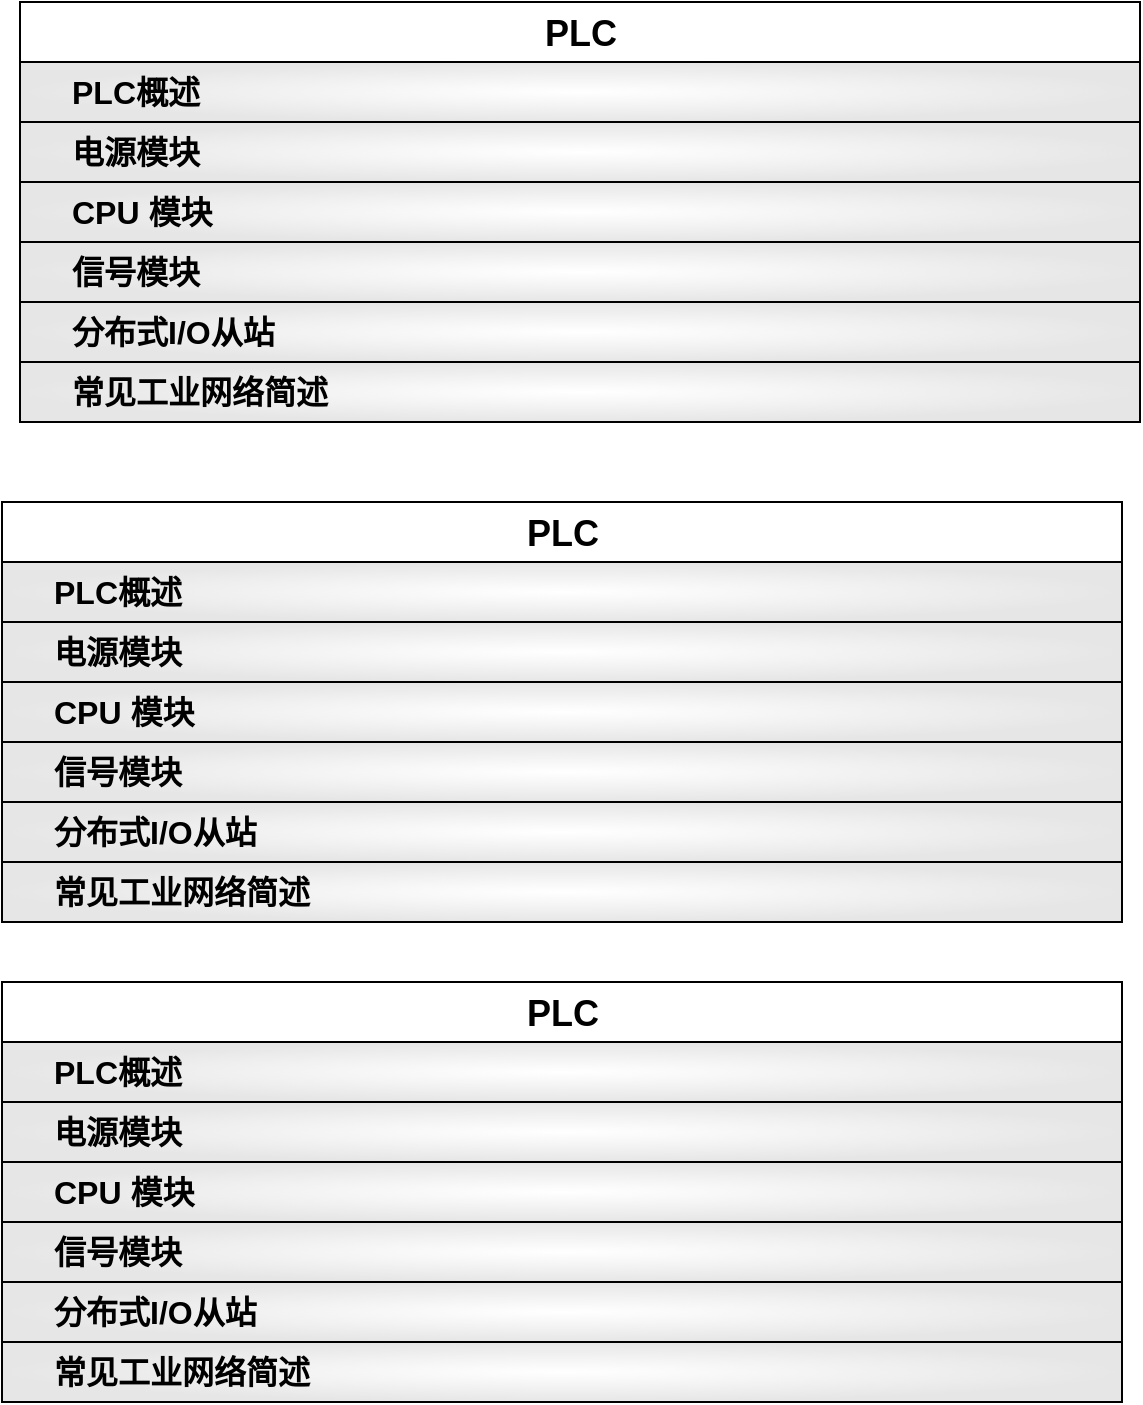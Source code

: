 <mxfile version="20.8.23" type="github">
  <diagram name="PLC" id="H19PpeyjSYvCmlVxLcTr">
    <mxGraphModel dx="954" dy="490" grid="1" gridSize="10" guides="1" tooltips="1" connect="1" arrows="1" fold="1" page="1" pageScale="1" pageWidth="827" pageHeight="1169" math="0" shadow="0">
      <root>
        <mxCell id="0" />
        <mxCell id="1" parent="0" />
        <mxCell id="QhNbt1SuUjZvCSKVPDjd-1" value="&lt;div style=&quot;font-size: 17px;&quot; align=&quot;center&quot;&gt;&lt;font style=&quot;font-size: 17px;&quot;&gt;&lt;span style=&quot;&quot;&gt;&lt;span style=&quot;&quot;&gt;&lt;font style=&quot;font-size: 17px;&quot;&gt;&lt;font style=&quot;font-size: 17px;&quot;&gt;&lt;font style=&quot;font-size: 18px;&quot;&gt;PLC&lt;/font&gt;&lt;/font&gt;&lt;/font&gt;&lt;/span&gt;&lt;/span&gt;&lt;/font&gt;&lt;/div&gt;" style="swimlane;fontStyle=1;childLayout=stackLayout;horizontal=1;startSize=30;fillColor=#FFFFFF;horizontalStack=0;resizeParent=1;resizeParentMax=0;resizeLast=0;collapsible=1;marginBottom=0;html=1;verticalAlign=bottom;align=center;swimlaneFillColor=none;fillStyle=auto;fontSize=16;" parent="1" vertex="1">
          <mxGeometry x="119" y="70" width="560" height="210" as="geometry">
            <mxRectangle x="119" y="70" width="590" height="30" as="alternateBounds" />
          </mxGeometry>
        </mxCell>
        <mxCell id="QhNbt1SuUjZvCSKVPDjd-2" value="&lt;div style=&quot;font-size: 15px;&quot;&gt;&lt;font style=&quot;font-size: 15px;&quot;&gt;&lt;b style=&quot;&quot;&gt;&lt;span style=&quot;&quot;&gt;&lt;font style=&quot;font-size: 15px;&quot;&gt;&lt;font style=&quot;font-size: 15px;&quot;&gt;&lt;font style=&quot;font-size: 16px;&quot;&gt;PLC概述&lt;/font&gt;&lt;/font&gt;&lt;/font&gt;&lt;/span&gt;&lt;/b&gt;&lt;/font&gt;&lt;/div&gt;" style="swimlane;fontStyle=1;childLayout=stackLayout;horizontal=1;startSize=30;fillColor=#FFFFFF;horizontalStack=0;resizeParent=1;resizeParentMax=0;resizeLast=0;collapsible=1;marginBottom=0;html=1;verticalAlign=middle;align=left;swimlaneFillColor=none;fillStyle=auto;spacingLeft=24;fontSize=14;gradientColor=#E6E6E6;gradientDirection=radial;" parent="QhNbt1SuUjZvCSKVPDjd-1" vertex="1" collapsed="1">
          <mxGeometry y="30" width="560" height="30" as="geometry">
            <mxRectangle y="30" width="560" height="2097" as="alternateBounds" />
          </mxGeometry>
        </mxCell>
        <mxCell id="QhNbt1SuUjZvCSKVPDjd-3" value="&lt;div&gt;&lt;b&gt;&lt;font style=&quot;font-size: 13px;&quot;&gt;&lt;font style=&quot;font-size: 14px;&quot;&gt;PLC &amp;nbsp; 可编程逻辑控制器 &lt;br&gt;&lt;/font&gt;&lt;/font&gt;&lt;/b&gt;&lt;/div&gt;&lt;div style=&quot;font-size: 13px;&quot;&gt;&lt;font style=&quot;font-size: 13px;&quot;&gt;&lt;font style=&quot;font-size: 13px;&quot;&gt;&lt;font style=&quot;font-size: 13px;&quot;&gt;&lt;font style=&quot;font-size: 12px;&quot;&gt;&amp;nbsp;&amp;nbsp;&amp;nbsp; - 自动画产线的大脑&lt;/font&gt;&lt;/font&gt;&lt;/font&gt;&lt;/font&gt;&lt;/div&gt;&lt;div&gt;&lt;br&gt;&lt;/div&gt;&lt;div&gt;&lt;b&gt;P&lt;/b&gt; -&lt;span style=&quot;background-color: rgb(204, 0, 0);&quot;&gt; Programmable&lt;/span&gt;&lt;b&gt;&lt;span style=&quot;background-color: rgb(204, 0, 0);&quot;&gt;&amp;nbsp;&lt;/span&gt;&amp;nbsp;&amp;nbsp;&amp;nbsp; L&lt;/b&gt; -&lt;span style=&quot;background-color: rgb(204, 0, 0);&quot;&gt; Logic&lt;/span&gt;&lt;b&gt;&lt;span style=&quot;background-color: rgb(204, 0, 0);&quot;&gt;&amp;nbsp;&lt;/span&gt;&amp;nbsp;&amp;nbsp;&amp;nbsp;&amp;nbsp;&amp;nbsp;&amp;nbsp; C&lt;/b&gt; -&lt;span style=&quot;background-color: rgb(204, 0, 0);&quot;&gt; Controller&amp;nbsp; &lt;br&gt;&lt;/span&gt;&lt;/div&gt;&lt;div&gt;&lt;br&gt;&lt;/div&gt;&lt;div&gt;&lt;br&gt;&lt;/div&gt;" style="text;strokeColor=#82b366;fillColor=#d5e8d4;align=center;verticalAlign=top;spacingLeft=4;spacingRight=4;overflow=hidden;rotatable=0;points=[[0,0.5],[1,0.5]];portConstraint=eastwest;whiteSpace=wrap;html=1;" parent="QhNbt1SuUjZvCSKVPDjd-2" vertex="1">
          <mxGeometry y="30" width="560" height="84" as="geometry" />
        </mxCell>
        <mxCell id="QhNbt1SuUjZvCSKVPDjd-4" value="&lt;b&gt;&lt;font style=&quot;font-size: 13px;&quot;&gt;&lt;font style=&quot;font-size: 14px;&quot;&gt;PLC 发展过程&lt;/font&gt;&lt;/font&gt;&lt;/b&gt;" style="text;strokeColor=none;fillColor=none;align=left;verticalAlign=top;spacingLeft=4;spacingRight=4;overflow=hidden;rotatable=0;points=[[0,0.5],[1,0.5]];portConstraint=eastwest;whiteSpace=wrap;html=1;" parent="QhNbt1SuUjZvCSKVPDjd-2" vertex="1">
          <mxGeometry y="114" width="560" height="28" as="geometry" />
        </mxCell>
        <mxCell id="QhNbt1SuUjZvCSKVPDjd-5" value="" style="shape=image;verticalLabelPosition=bottom;labelBackgroundColor=default;verticalAlign=top;aspect=fixed;imageAspect=0;image=http://139.224.43.44/diagram/images/plc/001.png;" parent="QhNbt1SuUjZvCSKVPDjd-2" vertex="1">
          <mxGeometry y="142" width="560" height="191" as="geometry" />
        </mxCell>
        <mxCell id="QhNbt1SuUjZvCSKVPDjd-6" value="&lt;b&gt;&lt;font style=&quot;font-size: 13px;&quot;&gt;&lt;font style=&quot;font-size: 14px;&quot;&gt;常见 PLC 品牌/厂商&lt;br&gt;&lt;/font&gt;&lt;/font&gt;&lt;/b&gt;" style="text;strokeColor=none;fillColor=none;align=left;verticalAlign=bottom;spacingLeft=4;spacingRight=4;overflow=hidden;rotatable=0;points=[[0,0.5],[1,0.5]];portConstraint=eastwest;whiteSpace=wrap;html=1;" parent="QhNbt1SuUjZvCSKVPDjd-2" vertex="1">
          <mxGeometry y="333" width="560" height="41" as="geometry" />
        </mxCell>
        <mxCell id="QhNbt1SuUjZvCSKVPDjd-7" value="" style="shape=image;imageAspect=0;aspect=fixed;verticalLabelPosition=bottom;verticalAlign=top;image=http://139.224.43.44/diagram/images/plc/002.png;" parent="QhNbt1SuUjZvCSKVPDjd-2" vertex="1">
          <mxGeometry y="374" width="560" height="191" as="geometry" />
        </mxCell>
        <mxCell id="QhNbt1SuUjZvCSKVPDjd-8" value="" style="group;verticalAlign=bottom;" parent="QhNbt1SuUjZvCSKVPDjd-2" vertex="1" connectable="0">
          <mxGeometry y="565" width="560" height="39" as="geometry" />
        </mxCell>
        <mxCell id="QhNbt1SuUjZvCSKVPDjd-9" value="&amp;nbsp;&lt;b&gt;&lt;font color=&quot;#000000&quot;&gt;PLC 和 CPU的关系&lt;/font&gt;&lt;/b&gt;" style="rounded=0;whiteSpace=wrap;html=1;labelBackgroundColor=#FFFFFF;fontSize=14;fontColor=#FFFFFF;strokeColor=none;verticalAlign=bottom;" parent="QhNbt1SuUjZvCSKVPDjd-8" vertex="1">
          <mxGeometry x="17" width="147" height="39" as="geometry" />
        </mxCell>
        <mxCell id="QhNbt1SuUjZvCSKVPDjd-10" value="" style="sketch=0;outlineConnect=0;fontColor=#232F3E;gradientColor=none;fillColor=#232F3D;strokeColor=none;dashed=0;verticalLabelPosition=bottom;verticalAlign=top;align=center;html=1;fontSize=12;fontStyle=0;aspect=fixed;pointerEvents=1;shape=mxgraph.aws4.question;labelBackgroundColor=#FFFFFF;" parent="QhNbt1SuUjZvCSKVPDjd-8" vertex="1">
          <mxGeometry x="11" y="11.5" width="12" height="22.83" as="geometry" />
        </mxCell>
        <mxCell id="QhNbt1SuUjZvCSKVPDjd-11" value="" style="shape=image;imageAspect=0;aspect=fixed;verticalLabelPosition=bottom;verticalAlign=top;image=http://139.224.43.44/diagram/images/plc/003.png;" parent="QhNbt1SuUjZvCSKVPDjd-2" vertex="1">
          <mxGeometry y="604" width="560" height="242" as="geometry" />
        </mxCell>
        <mxCell id="QhNbt1SuUjZvCSKVPDjd-12" value="&lt;b&gt;&lt;font style=&quot;font-size: 13px;&quot;&gt;&lt;font style=&quot;font-size: 14px;&quot;&gt;PLC 主要组成部分&lt;br&gt;&lt;/font&gt;&lt;/font&gt;&lt;/b&gt;" style="text;strokeColor=none;fillColor=none;align=left;verticalAlign=bottom;spacingLeft=4;spacingRight=4;overflow=hidden;rotatable=0;points=[[0,0.5],[1,0.5]];portConstraint=eastwest;whiteSpace=wrap;html=1;" parent="QhNbt1SuUjZvCSKVPDjd-2" vertex="1">
          <mxGeometry y="846" width="560" height="41" as="geometry" />
        </mxCell>
        <mxCell id="QhNbt1SuUjZvCSKVPDjd-13" value="" style="shape=image;imageAspect=0;aspect=fixed;verticalLabelPosition=bottom;verticalAlign=top;image=http://139.224.43.44/diagram/images/plc/004.png;" parent="QhNbt1SuUjZvCSKVPDjd-2" vertex="1">
          <mxGeometry y="887" width="560" height="242" as="geometry" />
        </mxCell>
        <mxCell id="QhNbt1SuUjZvCSKVPDjd-14" value="" style="shape=image;imageAspect=0;aspect=fixed;verticalLabelPosition=bottom;verticalAlign=top;image=http://139.224.43.44/diagram/images/plc/005.png;" parent="QhNbt1SuUjZvCSKVPDjd-2" vertex="1">
          <mxGeometry y="1129" width="560" height="242" as="geometry" />
        </mxCell>
        <mxCell id="QhNbt1SuUjZvCSKVPDjd-15" value="" style="shape=image;imageAspect=0;aspect=fixed;verticalLabelPosition=bottom;verticalAlign=top;image=http://139.224.43.44/diagram/images/plc/006.png;" parent="QhNbt1SuUjZvCSKVPDjd-2" vertex="1">
          <mxGeometry y="1371" width="560" height="242" as="geometry" />
        </mxCell>
        <mxCell id="QhNbt1SuUjZvCSKVPDjd-16" value="" style="shape=image;imageAspect=0;aspect=fixed;verticalLabelPosition=bottom;verticalAlign=top;image=http://139.224.43.44/diagram/images/plc/007.png;" parent="QhNbt1SuUjZvCSKVPDjd-2" vertex="1">
          <mxGeometry y="1613" width="560" height="242" as="geometry" />
        </mxCell>
        <mxCell id="QhNbt1SuUjZvCSKVPDjd-17" value="" style="shape=image;imageAspect=0;aspect=fixed;verticalLabelPosition=bottom;verticalAlign=top;image=http://139.224.43.44/diagram/images/plc/008.png;" parent="QhNbt1SuUjZvCSKVPDjd-2" vertex="1">
          <mxGeometry y="1855" width="560" height="242" as="geometry" />
        </mxCell>
        <mxCell id="QhNbt1SuUjZvCSKVPDjd-18" value="&lt;div style=&quot;font-size: 15px;&quot; align=&quot;left&quot;&gt;&lt;font style=&quot;font-size: 15px;&quot;&gt;&lt;b style=&quot;font-size: 16px;&quot;&gt;&lt;span style=&quot;&quot;&gt;电源模块&lt;br style=&quot;&quot;&gt;&lt;/span&gt;&lt;/b&gt;&lt;/font&gt;&lt;/div&gt;" style="swimlane;fontStyle=1;childLayout=stackLayout;horizontal=1;startSize=30;fillColor=#FFFFFF;horizontalStack=0;resizeParent=1;resizeParentMax=0;resizeLast=0;collapsible=1;marginBottom=0;html=1;verticalAlign=middle;align=left;swimlaneFillColor=none;fillStyle=auto;spacingLeft=24;fontSize=14;gradientColor=#E6E6E6;gradientDirection=radial;" parent="QhNbt1SuUjZvCSKVPDjd-1" vertex="1" collapsed="1">
          <mxGeometry y="60" width="560" height="30" as="geometry">
            <mxRectangle y="60" width="560" height="4536" as="alternateBounds" />
          </mxGeometry>
        </mxCell>
        <mxCell id="QhNbt1SuUjZvCSKVPDjd-19" value="&lt;div&gt;&lt;b&gt;&lt;font style=&quot;font-size: 13px;&quot;&gt;&lt;font style=&quot;font-size: 14px;&quot;&gt;PM 电源模块： PM (&lt;/font&gt;&lt;/font&gt;&lt;/b&gt;M -&lt;b&gt;&amp;nbsp;&lt;/b&gt;&lt;b&gt;&lt;span style=&quot;background-color: rgb(204, 0, 0);&quot;&gt;&amp;nbsp; Module&amp;nbsp;&lt;/span&gt; &amp;nbsp;&amp;nbsp; P&lt;/b&gt; -&amp;nbsp;&lt;span style=&quot;background-color: rgb(204, 0, 0);&quot;&gt; &lt;b&gt;Power&lt;/b&gt;&lt;/span&gt;&lt;b&gt;&lt;span style=&quot;background-color: rgb(204, 0, 0);&quot;&gt; &lt;/span&gt;&amp;nbsp;&amp;nbsp;&amp;nbsp;&amp;nbsp;&amp;nbsp;&amp;nbsp;&amp;nbsp;&lt;/b&gt;&lt;span style=&quot;background-color: rgb(204, 0, 0);&quot;&gt; Supply &lt;/span&gt;&lt;b&gt;&lt;font style=&quot;font-size: 13px;&quot;&gt;&lt;font style=&quot;font-size: 14px;&quot;&gt;) &lt;br&gt;&lt;/font&gt;&lt;/font&gt;&lt;/b&gt;&lt;/div&gt;&lt;div style=&quot;font-size: 13px;&quot;&gt;&lt;font style=&quot;font-size: 13px;&quot;&gt;&lt;font style=&quot;font-size: 13px;&quot;&gt;&lt;font style=&quot;font-size: 13px;&quot;&gt;&lt;font style=&quot;font-size: 12px;&quot;&gt;&amp;nbsp;- 为CPU、信号模块及其他扩展模块、其他用电设备(例如传感器)提供工作供电&lt;br&gt;&lt;/font&gt;&lt;/font&gt;&lt;/font&gt;&lt;/font&gt;&lt;/div&gt;&lt;span style=&quot;background-color: rgb(204, 0, 0);&quot;&gt;&lt;/span&gt;" style="text;strokeColor=#82b366;fillColor=#d5e8d4;align=center;verticalAlign=bottom;spacingLeft=4;spacingRight=4;overflow=hidden;rotatable=0;points=[[0,0.5],[1,0.5]];portConstraint=eastwest;whiteSpace=wrap;html=1;" parent="QhNbt1SuUjZvCSKVPDjd-18" vertex="1">
          <mxGeometry y="30" width="560" height="50" as="geometry" />
        </mxCell>
        <mxCell id="QhNbt1SuUjZvCSKVPDjd-20" value="" style="shape=image;imageAspect=0;aspect=fixed;verticalLabelPosition=bottom;verticalAlign=top;image=http://139.224.43.44/diagram/images/plc/017.png;" parent="QhNbt1SuUjZvCSKVPDjd-18" vertex="1">
          <mxGeometry y="80" width="560" height="393" as="geometry" />
        </mxCell>
        <mxCell id="QhNbt1SuUjZvCSKVPDjd-21" value="&lt;b&gt;&lt;font style=&quot;font-size: 13px;&quot;&gt;&lt;font style=&quot;font-size: 14px;&quot;&gt;PM电源模块的接线与开关&lt;br&gt;&lt;/font&gt;&lt;/font&gt;&lt;/b&gt;" style="text;strokeColor=none;fillColor=none;align=left;verticalAlign=bottom;spacingLeft=4;spacingRight=4;overflow=hidden;rotatable=0;points=[[0,0.5],[1,0.5]];portConstraint=eastwest;whiteSpace=wrap;html=1;" parent="QhNbt1SuUjZvCSKVPDjd-18" vertex="1">
          <mxGeometry y="473" width="560" height="41" as="geometry" />
        </mxCell>
        <mxCell id="QhNbt1SuUjZvCSKVPDjd-22" value="" style="shape=image;imageAspect=0;aspect=fixed;verticalLabelPosition=bottom;verticalAlign=top;image=http://139.224.43.44/diagram/images/plc/009.png;" parent="QhNbt1SuUjZvCSKVPDjd-18" vertex="1">
          <mxGeometry y="514" width="560" height="242" as="geometry" />
        </mxCell>
        <mxCell id="QhNbt1SuUjZvCSKVPDjd-23" value="&lt;div&gt;&lt;b&gt;&lt;font style=&quot;font-size: 13px;&quot;&gt;&lt;font style=&quot;font-size: 14px;&quot;&gt;PM电源模块的状态显示&lt;/font&gt;&lt;/font&gt;&lt;/b&gt;&lt;font style=&quot;font-size: 13px;&quot;&gt;&lt;font style=&quot;font-size: 14px;&quot;&gt;&lt;font style=&quot;font-size: 13px;&quot;&gt;&lt;font style=&quot;font-size: 12px;&quot;&gt;&amp;nbsp;&amp;nbsp;&amp;nbsp; &lt;font style=&quot;font-size: 11px;&quot;&gt;&lt;font style=&quot;font-size: 10px;&quot;&gt;- 亮、灭&lt;/font&gt;&lt;/font&gt;&lt;/font&gt;&lt;/font&gt;&lt;/font&gt;&lt;/font&gt;&lt;b&gt;&lt;font style=&quot;font-size: 13px;&quot;&gt;&lt;font style=&quot;font-size: 14px;&quot;&gt;&lt;br&gt;&lt;/font&gt;&lt;/font&gt;&lt;/b&gt;&lt;/div&gt;" style="text;strokeColor=none;fillColor=none;align=left;verticalAlign=bottom;spacingLeft=4;spacingRight=4;overflow=hidden;rotatable=0;points=[[0,0.5],[1,0.5]];portConstraint=eastwest;whiteSpace=wrap;html=1;" parent="QhNbt1SuUjZvCSKVPDjd-18" vertex="1">
          <mxGeometry y="756" width="560" height="41" as="geometry" />
        </mxCell>
        <mxCell id="QhNbt1SuUjZvCSKVPDjd-24" value="" style="shape=image;imageAspect=0;aspect=fixed;verticalLabelPosition=bottom;verticalAlign=top;image=http://139.224.43.44/diagram/images/plc/010.png;" parent="QhNbt1SuUjZvCSKVPDjd-18" vertex="1">
          <mxGeometry y="797" width="560" height="295" as="geometry" />
        </mxCell>
        <mxCell id="QhNbt1SuUjZvCSKVPDjd-25" value="&lt;div&gt;&lt;b&gt;&lt;font style=&quot;font-size: 13px;&quot;&gt;&lt;font style=&quot;font-size: 14px;&quot;&gt;PS 电源模块： PS (&lt;/font&gt;&lt;/font&gt;&lt;/b&gt;S -&lt;b&gt;&amp;nbsp;&lt;/b&gt;&lt;b&gt;&lt;span style=&quot;background-color: rgb(204, 0, 0);&quot;&gt;&amp;nbsp; System&amp;nbsp;&lt;/span&gt; &amp;nbsp;&amp;nbsp; P&lt;/b&gt; -&amp;nbsp;&lt;span style=&quot;background-color: rgb(204, 0, 0);&quot;&gt; &lt;b&gt;Power&lt;/b&gt;&lt;/span&gt;&lt;b&gt;&lt;span style=&quot;background-color: rgb(204, 0, 0);&quot;&gt; &lt;/span&gt;&amp;nbsp;&amp;nbsp;&amp;nbsp;&amp;nbsp;&amp;nbsp;&amp;nbsp;&amp;nbsp;&lt;/b&gt;&lt;span style=&quot;background-color: rgb(204, 0, 0);&quot;&gt; Supply &lt;/span&gt;&lt;b&gt;&lt;font style=&quot;font-size: 13px;&quot;&gt;&lt;font style=&quot;font-size: 14px;&quot;&gt;) &lt;br&gt;&lt;/font&gt;&lt;/font&gt;&lt;/b&gt;&lt;/div&gt;&lt;div style=&quot;font-size: 13px;&quot;&gt;&lt;font style=&quot;font-size: 13px;&quot;&gt;&lt;font style=&quot;font-size: 13px;&quot;&gt;&lt;font style=&quot;font-size: 13px;&quot;&gt;&lt;font style=&quot;font-size: 12px;&quot;&gt;&amp;nbsp;- 为CPU、信号模块及其他扩展模块提供工作供电&lt;br&gt;&lt;/font&gt;&lt;/font&gt;&lt;/font&gt;&lt;/font&gt;&lt;/div&gt;&lt;span style=&quot;background-color: rgb(204, 0, 0);&quot;&gt;&lt;/span&gt;" style="text;strokeColor=none;fillColor=none;align=center;verticalAlign=bottom;spacingLeft=4;spacingRight=4;overflow=hidden;rotatable=0;points=[[0,0.5],[1,0.5]];portConstraint=eastwest;whiteSpace=wrap;html=1;" parent="QhNbt1SuUjZvCSKVPDjd-18" vertex="1">
          <mxGeometry y="1092" width="560" height="68" as="geometry" />
        </mxCell>
        <mxCell id="QhNbt1SuUjZvCSKVPDjd-26" value="&lt;b&gt;&lt;font style=&quot;font-size: 13px;&quot;&gt;&lt;font style=&quot;font-size: 14px;&quot;&gt;PM电源模块的接线与开关&lt;br&gt;&lt;/font&gt;&lt;/font&gt;&lt;/b&gt;" style="text;strokeColor=none;fillColor=none;align=left;verticalAlign=bottom;spacingLeft=4;spacingRight=4;overflow=hidden;rotatable=0;points=[[0,0.5],[1,0.5]];portConstraint=eastwest;whiteSpace=wrap;html=1;" parent="QhNbt1SuUjZvCSKVPDjd-18" vertex="1">
          <mxGeometry y="1160" width="560" height="41" as="geometry" />
        </mxCell>
        <mxCell id="QhNbt1SuUjZvCSKVPDjd-27" value="" style="shape=image;imageAspect=0;aspect=fixed;verticalLabelPosition=bottom;verticalAlign=top;image=http://139.224.43.44/diagram/images/plc/011.png;" parent="QhNbt1SuUjZvCSKVPDjd-18" vertex="1">
          <mxGeometry y="1201" width="560" height="295" as="geometry" />
        </mxCell>
        <mxCell id="QhNbt1SuUjZvCSKVPDjd-28" value="&lt;div style=&quot;font-size: 10px;&quot;&gt;&lt;b&gt;&lt;font style=&quot;font-size: 13px;&quot;&gt;&lt;font style=&quot;font-size: 14px;&quot;&gt;PM电源模块的状态显示&lt;/font&gt;&lt;/font&gt;&lt;/b&gt;&lt;font style=&quot;font-size: 10px;&quot;&gt;&lt;font style=&quot;font-size: 10px;&quot;&gt;&lt;font style=&quot;font-size: 10px;&quot;&gt;&lt;font style=&quot;font-size: 10px;&quot;&gt;&amp;nbsp;&amp;nbsp;&amp;nbsp; &lt;font style=&quot;font-size: 10px;&quot;&gt;&lt;font style=&quot;font-size: 10px;&quot;&gt;- 亮、灭&lt;/font&gt;&lt;/font&gt;&lt;/font&gt;&lt;/font&gt;&lt;/font&gt;&lt;/font&gt;&lt;font style=&quot;font-size: 10px;&quot;&gt;&lt;font style=&quot;font-size: 10px;&quot;&gt;、闪&lt;br&gt;&lt;/font&gt;&lt;/font&gt;&lt;/div&gt;" style="text;strokeColor=none;fillColor=none;align=left;verticalAlign=bottom;spacingLeft=4;spacingRight=4;overflow=hidden;rotatable=0;points=[[0,0.5],[1,0.5]];portConstraint=eastwest;whiteSpace=wrap;html=1;" parent="QhNbt1SuUjZvCSKVPDjd-18" vertex="1">
          <mxGeometry y="1496" width="560" height="41" as="geometry" />
        </mxCell>
        <mxCell id="QhNbt1SuUjZvCSKVPDjd-29" value="" style="shape=image;imageAspect=0;aspect=fixed;verticalLabelPosition=bottom;verticalAlign=top;image=http://139.224.43.44/diagram/images/plc/012.png;" parent="QhNbt1SuUjZvCSKVPDjd-18" vertex="1">
          <mxGeometry y="1537" width="560" height="393" as="geometry" />
        </mxCell>
        <mxCell id="QhNbt1SuUjZvCSKVPDjd-30" value="&lt;b&gt;&lt;font style=&quot;font-size: 13px;&quot;&gt;&lt;font style=&quot;font-size: 14px;&quot;&gt;PM/PS 电源模块区别&lt;br&gt;&lt;/font&gt;&lt;/font&gt;&lt;/b&gt;" style="text;strokeColor=none;fillColor=none;align=left;verticalAlign=bottom;spacingLeft=4;spacingRight=4;overflow=hidden;rotatable=0;points=[[0,0.5],[1,0.5]];portConstraint=eastwest;whiteSpace=wrap;html=1;" parent="QhNbt1SuUjZvCSKVPDjd-18" vertex="1">
          <mxGeometry y="1930" width="560" height="41" as="geometry" />
        </mxCell>
        <mxCell id="QhNbt1SuUjZvCSKVPDjd-31" value="" style="shape=image;imageAspect=0;aspect=fixed;verticalLabelPosition=bottom;verticalAlign=top;image=http://139.224.43.44/diagram/images/plc/013.png;" parent="QhNbt1SuUjZvCSKVPDjd-18" vertex="1">
          <mxGeometry y="1971" width="560" height="393" as="geometry" />
        </mxCell>
        <mxCell id="QhNbt1SuUjZvCSKVPDjd-32" value="" style="shape=image;imageAspect=0;aspect=fixed;verticalLabelPosition=bottom;verticalAlign=top;image=http://139.224.43.44/diagram/images/plc/014.png;imageBorder=none;" parent="QhNbt1SuUjZvCSKVPDjd-18" vertex="1">
          <mxGeometry y="2364" width="560" height="393" as="geometry" />
        </mxCell>
        <mxCell id="QhNbt1SuUjZvCSKVPDjd-33" value="&lt;b&gt;&lt;font style=&quot;font-size: 13px;&quot;&gt;&lt;font style=&quot;font-size: 14px;&quot;&gt;背板总线&lt;br&gt;&lt;/font&gt;&lt;/font&gt;&lt;/b&gt;" style="text;strokeColor=none;fillColor=none;align=left;verticalAlign=bottom;spacingLeft=4;spacingRight=4;overflow=hidden;rotatable=0;points=[[0,0.5],[1,0.5]];portConstraint=eastwest;whiteSpace=wrap;html=1;" parent="QhNbt1SuUjZvCSKVPDjd-18" vertex="1">
          <mxGeometry y="2757" width="560" height="41" as="geometry" />
        </mxCell>
        <mxCell id="QhNbt1SuUjZvCSKVPDjd-34" value="" style="shape=image;imageAspect=0;aspect=fixed;verticalLabelPosition=bottom;verticalAlign=top;image=http://139.224.43.44/diagram/images/plc/015.png;" parent="QhNbt1SuUjZvCSKVPDjd-18" vertex="1">
          <mxGeometry y="2798" width="560" height="393" as="geometry" />
        </mxCell>
        <mxCell id="QhNbt1SuUjZvCSKVPDjd-35" value="" style="group;verticalAlign=bottom;align=left;" parent="QhNbt1SuUjZvCSKVPDjd-18" vertex="1" connectable="0">
          <mxGeometry y="3191" width="560" height="53" as="geometry" />
        </mxCell>
        <mxCell id="QhNbt1SuUjZvCSKVPDjd-36" value="&amp;nbsp; &lt;b&gt;&lt;font color=&quot;#000000&quot;&gt;PM电源是否需要背板总线连接器&lt;/font&gt;&lt;/b&gt;&lt;font color=&quot;#000000&quot;&gt;&lt;b&gt;连接器&lt;/b&gt;&lt;/font&gt;" style="rounded=0;whiteSpace=wrap;html=1;labelBackgroundColor=#FFFFFF;fontSize=14;fontColor=#FFFFFF;strokeColor=none;verticalAlign=bottom;fillColor=none;align=left;" parent="QhNbt1SuUjZvCSKVPDjd-35" vertex="1">
          <mxGeometry x="17" width="433" height="53" as="geometry" />
        </mxCell>
        <mxCell id="QhNbt1SuUjZvCSKVPDjd-37" value="" style="sketch=0;outlineConnect=0;fontColor=#232F3E;gradientColor=none;fillColor=#232F3D;strokeColor=none;dashed=0;verticalLabelPosition=bottom;verticalAlign=top;align=center;html=1;fontSize=12;fontStyle=0;aspect=fixed;pointerEvents=1;shape=mxgraph.aws4.question;labelBackgroundColor=#FFFFFF;" parent="QhNbt1SuUjZvCSKVPDjd-35" vertex="1">
          <mxGeometry x="11" y="28.628" width="12" height="22.83" as="geometry" />
        </mxCell>
        <mxCell id="QhNbt1SuUjZvCSKVPDjd-38" value="- 不需要 !&amp;nbsp; PM电源模块内部不存在总线结构&amp;nbsp; " style="text;strokeColor=none;fillColor=none;align=left;verticalAlign=top;spacingLeft=4;spacingRight=4;overflow=hidden;rotatable=0;points=[[0,0.5],[1,0.5]];portConstraint=eastwest;whiteSpace=wrap;html=1;" parent="QhNbt1SuUjZvCSKVPDjd-18" vertex="1">
          <mxGeometry y="3244" width="560" height="31" as="geometry" />
        </mxCell>
        <mxCell id="QhNbt1SuUjZvCSKVPDjd-39" value="" style="shape=image;imageAspect=0;aspect=fixed;verticalLabelPosition=bottom;verticalAlign=top;image=http://139.224.43.44/diagram/images/plc/013.png;" parent="QhNbt1SuUjZvCSKVPDjd-18" vertex="1">
          <mxGeometry y="3275" width="560" height="393" as="geometry" />
        </mxCell>
        <mxCell id="QhNbt1SuUjZvCSKVPDjd-40" value="&lt;b&gt;&lt;font style=&quot;font-size: 13px;&quot;&gt;&lt;font style=&quot;font-size: 14px;&quot;&gt;什么情况下必须使用PM电源模块&lt;br&gt;&lt;/font&gt;&lt;/font&gt;&lt;/b&gt;" style="text;strokeColor=none;fillColor=none;align=left;verticalAlign=bottom;spacingLeft=4;spacingRight=4;overflow=hidden;rotatable=0;points=[[0,0.5],[1,0.5]];portConstraint=eastwest;whiteSpace=wrap;html=1;" parent="QhNbt1SuUjZvCSKVPDjd-18" vertex="1">
          <mxGeometry y="3668" width="560" height="41" as="geometry" />
        </mxCell>
        <mxCell id="QhNbt1SuUjZvCSKVPDjd-41" value="" style="shape=image;imageAspect=0;aspect=fixed;verticalLabelPosition=bottom;verticalAlign=top;image=http://139.224.43.44/diagram/images/plc/018.png;" parent="QhNbt1SuUjZvCSKVPDjd-18" vertex="1">
          <mxGeometry y="3709" width="560" height="393" as="geometry" />
        </mxCell>
        <mxCell id="QhNbt1SuUjZvCSKVPDjd-42" value="&lt;b&gt;&lt;font style=&quot;font-size: 13px;&quot;&gt;&lt;font style=&quot;font-size: 14px;&quot;&gt;什么情况下必须使用PS电源模块&lt;br&gt;&lt;/font&gt;&lt;/font&gt;&lt;/b&gt;" style="text;strokeColor=none;fillColor=none;align=left;verticalAlign=bottom;spacingLeft=4;spacingRight=4;overflow=hidden;rotatable=0;points=[[0,0.5],[1,0.5]];portConstraint=eastwest;whiteSpace=wrap;html=1;" parent="QhNbt1SuUjZvCSKVPDjd-18" vertex="1">
          <mxGeometry y="4102" width="560" height="41" as="geometry" />
        </mxCell>
        <mxCell id="QhNbt1SuUjZvCSKVPDjd-43" value="" style="shape=image;imageAspect=0;aspect=fixed;verticalLabelPosition=bottom;verticalAlign=top;image=http://139.224.43.44/diagram/images/plc/019.png;" parent="QhNbt1SuUjZvCSKVPDjd-18" vertex="1">
          <mxGeometry y="4143" width="560" height="393" as="geometry" />
        </mxCell>
        <mxCell id="QhNbt1SuUjZvCSKVPDjd-44" value="&lt;font style=&quot;font-size: 15px;&quot;&gt;&lt;font style=&quot;font-size: 16px;&quot;&gt;CPU 模块&lt;/font&gt;&lt;/font&gt;" style="swimlane;fontStyle=1;childLayout=stackLayout;horizontal=1;startSize=30;fillColor=#FFFFFF;horizontalStack=0;resizeParent=1;resizeParentMax=0;resizeLast=0;collapsible=1;marginBottom=0;html=1;verticalAlign=middle;align=left;swimlaneFillColor=none;fillStyle=auto;spacingLeft=24;fontSize=14;gradientColor=#E6E6E6;gradientDirection=radial;" parent="QhNbt1SuUjZvCSKVPDjd-1" vertex="1" collapsed="1">
          <mxGeometry y="90" width="560" height="30" as="geometry">
            <mxRectangle y="2157" width="560" height="948" as="alternateBounds" />
          </mxGeometry>
        </mxCell>
        <mxCell id="QhNbt1SuUjZvCSKVPDjd-45" value="&lt;div&gt;&lt;b&gt;&lt;font style=&quot;font-size: 13px;&quot;&gt;&lt;font style=&quot;font-size: 14px;&quot;&gt;S7-1500 CPU： 目前西门子速度最快的自动化控制器&lt;/font&gt;&lt;/font&gt;&lt;/b&gt;&lt;b&gt;&lt;font style=&quot;font-size: 13px;&quot;&gt;&lt;font style=&quot;font-size: 14px;&quot;&gt; &lt;br&gt;&lt;/font&gt;&lt;/font&gt;&lt;/b&gt;&lt;/div&gt;&lt;div style=&quot;font-size: 13px;&quot;&gt;&lt;font style=&quot;font-size: 13px;&quot;&gt;&lt;font style=&quot;font-size: 13px;&quot;&gt;&lt;font style=&quot;font-size: 13px;&quot;&gt;&lt;font style=&quot;font-size: 12px;&quot;&gt;&amp;nbsp;- 具有高速背板总线、PROFINET 性能和极短响应时间，CPU命令处理时间可达到 1ns&lt;br&gt;&lt;/font&gt;&lt;/font&gt;&lt;/font&gt;&lt;/font&gt;&lt;/div&gt;&lt;span style=&quot;background-color: rgb(204, 0, 0);&quot;&gt;&lt;/span&gt;" style="text;strokeColor=#82b366;fillColor=#d5e8d4;align=center;verticalAlign=bottom;spacingLeft=4;spacingRight=4;overflow=hidden;rotatable=0;points=[[0,0.5],[1,0.5]];portConstraint=eastwest;whiteSpace=wrap;html=1;" parent="QhNbt1SuUjZvCSKVPDjd-44" vertex="1">
          <mxGeometry y="30" width="560" height="50" as="geometry" />
        </mxCell>
        <mxCell id="QhNbt1SuUjZvCSKVPDjd-46" value="&lt;font style=&quot;font-size: 13px;&quot;&gt;&lt;b&gt;&lt;font style=&quot;font-size: 14px;&quot;&gt;S7-1500 CPU 的家庭成员&lt;/font&gt;&lt;/b&gt;&lt;/font&gt;" style="text;strokeColor=none;fillColor=none;align=left;verticalAlign=bottom;spacingLeft=4;spacingRight=4;overflow=hidden;rotatable=0;points=[[0,0.5],[1,0.5]];portConstraint=eastwest;whiteSpace=wrap;html=1;" parent="QhNbt1SuUjZvCSKVPDjd-44" vertex="1">
          <mxGeometry y="80" width="560" height="41" as="geometry" />
        </mxCell>
        <mxCell id="QhNbt1SuUjZvCSKVPDjd-47" value="" style="shape=image;imageAspect=0;aspect=fixed;verticalLabelPosition=bottom;verticalAlign=top;image=http://139.224.43.44/diagram/images/plc/020.png;" parent="QhNbt1SuUjZvCSKVPDjd-44" vertex="1">
          <mxGeometry y="121" width="560" height="393" as="geometry" />
        </mxCell>
        <mxCell id="QhNbt1SuUjZvCSKVPDjd-48" value="" style="shape=image;imageAspect=0;aspect=fixed;verticalLabelPosition=bottom;verticalAlign=top;image=http://139.224.43.44/diagram/images/plc/021.png;" parent="QhNbt1SuUjZvCSKVPDjd-44" vertex="1">
          <mxGeometry y="514" width="560" height="393" as="geometry" />
        </mxCell>
        <mxCell id="QhNbt1SuUjZvCSKVPDjd-49" value="&lt;font style=&quot;font-size: 13px;&quot;&gt;&lt;b&gt;&lt;font style=&quot;font-size: 14px;&quot;&gt;S7-1500 CPU 显示元件&lt;br&gt;&lt;/font&gt;&lt;/b&gt;&lt;/font&gt;" style="text;strokeColor=none;fillColor=none;align=left;verticalAlign=bottom;spacingLeft=4;spacingRight=4;overflow=hidden;rotatable=0;points=[[0,0.5],[1,0.5]];portConstraint=eastwest;whiteSpace=wrap;html=1;" parent="QhNbt1SuUjZvCSKVPDjd-44" vertex="1">
          <mxGeometry y="907" width="560" height="41" as="geometry" />
        </mxCell>
        <mxCell id="QhNbt1SuUjZvCSKVPDjd-50" value="&lt;font style=&quot;font-size: 15px;&quot;&gt;&lt;font style=&quot;font-size: 16px;&quot;&gt;信号模块&lt;/font&gt;&lt;/font&gt;" style="swimlane;fontStyle=1;childLayout=stackLayout;horizontal=1;startSize=30;fillColor=#FFFFFF;horizontalStack=0;resizeParent=1;resizeParentMax=0;resizeLast=0;collapsible=1;marginBottom=0;html=1;verticalAlign=middle;align=left;swimlaneFillColor=none;fillStyle=auto;spacingLeft=24;fontSize=14;gradientColor=#E6E6E6;gradientDirection=radial;" parent="QhNbt1SuUjZvCSKVPDjd-1" vertex="1" collapsed="1">
          <mxGeometry y="120" width="560" height="30" as="geometry">
            <mxRectangle y="120" width="560" height="194" as="alternateBounds" />
          </mxGeometry>
        </mxCell>
        <mxCell id="QhNbt1SuUjZvCSKVPDjd-51" value="&lt;b&gt;&lt;font style=&quot;font-size: 13px;&quot;&gt;&lt;font style=&quot;font-size: 14px;&quot;&gt;信号量模块&lt;br&gt;&lt;/font&gt;&lt;/font&gt;&lt;/b&gt;" style="text;strokeColor=none;fillColor=none;align=left;verticalAlign=bottom;spacingLeft=4;spacingRight=4;overflow=hidden;rotatable=0;points=[[0,0.5],[1,0.5]];portConstraint=eastwest;whiteSpace=wrap;html=1;" parent="QhNbt1SuUjZvCSKVPDjd-50" vertex="1">
          <mxGeometry y="30" width="560" height="41" as="geometry" />
        </mxCell>
        <mxCell id="QhNbt1SuUjZvCSKVPDjd-52" value="&lt;b&gt;&lt;font style=&quot;font-size: 13px;&quot;&gt;&lt;font style=&quot;font-size: 14px;&quot;&gt;模拟量模块&lt;br&gt;&lt;/font&gt;&lt;/font&gt;&lt;/b&gt;" style="text;strokeColor=none;fillColor=none;align=left;verticalAlign=bottom;spacingLeft=4;spacingRight=4;overflow=hidden;rotatable=0;points=[[0,0.5],[1,0.5]];portConstraint=eastwest;whiteSpace=wrap;html=1;" parent="QhNbt1SuUjZvCSKVPDjd-50" vertex="1">
          <mxGeometry y="71" width="560" height="41" as="geometry" />
        </mxCell>
        <mxCell id="QhNbt1SuUjZvCSKVPDjd-53" value="&lt;b&gt;&lt;font style=&quot;font-size: 13px;&quot;&gt;&lt;font style=&quot;font-size: 14px;&quot;&gt;如何看模块参数&lt;br&gt;&lt;/font&gt;&lt;/font&gt;&lt;/b&gt;" style="text;strokeColor=none;fillColor=none;align=left;verticalAlign=bottom;spacingLeft=4;spacingRight=4;overflow=hidden;rotatable=0;points=[[0,0.5],[1,0.5]];portConstraint=eastwest;whiteSpace=wrap;html=1;" parent="QhNbt1SuUjZvCSKVPDjd-50" vertex="1">
          <mxGeometry y="112" width="560" height="41" as="geometry" />
        </mxCell>
        <mxCell id="QhNbt1SuUjZvCSKVPDjd-54" value="1）设备之间的布局分散，无法将所有模块都布局在一个控制柜中，且远距离带来的信号干扰问题" style="text;strokeColor=none;fillColor=none;align=left;verticalAlign=bottom;spacingLeft=4;spacingRight=4;overflow=hidden;rotatable=0;points=[[0,0.5],[1,0.5]];portConstraint=eastwest;whiteSpace=wrap;html=1;" parent="QhNbt1SuUjZvCSKVPDjd-50" vertex="1">
          <mxGeometry y="153" width="560" height="41" as="geometry" />
        </mxCell>
        <mxCell id="QhNbt1SuUjZvCSKVPDjd-55" value="&lt;font style=&quot;font-size: 15px;&quot;&gt;&lt;font style=&quot;font-size: 16px;&quot;&gt;分布式I/O从站&lt;/font&gt;&lt;/font&gt;" style="swimlane;fontStyle=1;childLayout=stackLayout;horizontal=1;startSize=30;fillColor=#FFFFFF;horizontalStack=0;resizeParent=1;resizeParentMax=0;resizeLast=0;collapsible=1;marginBottom=0;html=1;verticalAlign=middle;align=left;swimlaneFillColor=none;fillStyle=auto;spacingLeft=24;fontSize=14;gradientColor=#E6E6E6;gradientDirection=radial;" parent="QhNbt1SuUjZvCSKVPDjd-1" vertex="1" collapsed="1">
          <mxGeometry y="150" width="560" height="30" as="geometry">
            <mxRectangle y="2217" width="560" height="233" as="alternateBounds" />
          </mxGeometry>
        </mxCell>
        <mxCell id="QhNbt1SuUjZvCSKVPDjd-56" value="" style="group;verticalAlign=bottom;align=left;" parent="QhNbt1SuUjZvCSKVPDjd-55" vertex="1" connectable="0">
          <mxGeometry y="30" width="560" height="39" as="geometry" />
        </mxCell>
        <mxCell id="QhNbt1SuUjZvCSKVPDjd-57" value="&amp;nbsp; &lt;b&gt;&lt;font color=&quot;#000000&quot;&gt;为什么需要分布式I/O从站&lt;/font&gt;&lt;/b&gt;" style="rounded=0;whiteSpace=wrap;html=1;labelBackgroundColor=#FFFFFF;fontSize=14;fontColor=#FFFFFF;strokeColor=none;verticalAlign=bottom;fillColor=none;align=left;" parent="QhNbt1SuUjZvCSKVPDjd-56" vertex="1">
          <mxGeometry x="17" width="333" height="39" as="geometry" />
        </mxCell>
        <mxCell id="QhNbt1SuUjZvCSKVPDjd-58" value="" style="sketch=0;outlineConnect=0;fontColor=#232F3E;gradientColor=none;fillColor=#232F3D;strokeColor=none;dashed=0;verticalLabelPosition=bottom;verticalAlign=top;align=center;html=1;fontSize=12;fontStyle=0;aspect=fixed;pointerEvents=1;shape=mxgraph.aws4.question;labelBackgroundColor=#FFFFFF;" parent="QhNbt1SuUjZvCSKVPDjd-56" vertex="1">
          <mxGeometry x="11" y="11.5" width="12" height="22.83" as="geometry" />
        </mxCell>
        <mxCell id="QhNbt1SuUjZvCSKVPDjd-59" value="&lt;font style=&quot;font-size: 13px;&quot;&gt;&lt;b&gt;&lt;font style=&quot;font-size: 14px;&quot;&gt;ET200分布式I/O从站家族&lt;/font&gt;&lt;/b&gt;&lt;/font&gt;" style="text;strokeColor=none;fillColor=none;align=left;verticalAlign=bottom;spacingLeft=4;spacingRight=4;overflow=hidden;rotatable=0;points=[[0,0.5],[1,0.5]];portConstraint=eastwest;whiteSpace=wrap;html=1;" parent="QhNbt1SuUjZvCSKVPDjd-55" vertex="1">
          <mxGeometry y="69" width="560" height="41" as="geometry" />
        </mxCell>
        <mxCell id="QhNbt1SuUjZvCSKVPDjd-60" value="1）设备之间的布局分散，无法将所有模块都布局在一个控制柜中，且远距离带来的信号干扰问题" style="text;strokeColor=none;fillColor=none;align=left;verticalAlign=bottom;spacingLeft=4;spacingRight=4;overflow=hidden;rotatable=0;points=[[0,0.5],[1,0.5]];portConstraint=eastwest;whiteSpace=wrap;html=1;" parent="QhNbt1SuUjZvCSKVPDjd-55" vertex="1">
          <mxGeometry y="110" width="560" height="41" as="geometry" />
        </mxCell>
        <mxCell id="QhNbt1SuUjZvCSKVPDjd-61" value="2）cpu主站支持的信号点数无法满足项目的需求" style="text;strokeColor=none;fillColor=none;align=left;verticalAlign=bottom;spacingLeft=4;spacingRight=4;overflow=hidden;rotatable=0;points=[[0,0.5],[1,0.5]];portConstraint=eastwest;whiteSpace=wrap;html=1;" parent="QhNbt1SuUjZvCSKVPDjd-55" vertex="1">
          <mxGeometry y="151" width="560" height="41" as="geometry" />
        </mxCell>
        <mxCell id="QhNbt1SuUjZvCSKVPDjd-62" value="2）cpu主站支持的信号点数无法满足项目的需求" style="text;strokeColor=none;fillColor=none;align=left;verticalAlign=bottom;spacingLeft=4;spacingRight=4;overflow=hidden;rotatable=0;points=[[0,0.5],[1,0.5]];portConstraint=eastwest;whiteSpace=wrap;html=1;" parent="QhNbt1SuUjZvCSKVPDjd-55" vertex="1">
          <mxGeometry y="192" width="560" height="41" as="geometry" />
        </mxCell>
        <mxCell id="QhNbt1SuUjZvCSKVPDjd-63" value="&lt;font style=&quot;font-size: 15px;&quot;&gt;&lt;font style=&quot;font-size: 16px;&quot;&gt;常见工业网络简述&lt;/font&gt;&lt;/font&gt;" style="swimlane;fontStyle=1;childLayout=stackLayout;horizontal=1;startSize=30;fillColor=#FFFFFF;horizontalStack=0;resizeParent=1;resizeParentMax=0;resizeLast=0;collapsible=1;marginBottom=0;html=1;verticalAlign=middle;align=left;swimlaneFillColor=none;fillStyle=auto;spacingLeft=24;fontSize=14;gradientColor=#E6E6E6;gradientDirection=radial;" parent="QhNbt1SuUjZvCSKVPDjd-1" vertex="1" collapsed="1">
          <mxGeometry y="180" width="560" height="30" as="geometry">
            <mxRectangle y="180" width="560" height="112" as="alternateBounds" />
          </mxGeometry>
        </mxCell>
        <mxCell id="QhNbt1SuUjZvCSKVPDjd-64" value="&lt;font style=&quot;font-size: 13px;&quot;&gt;&lt;b&gt;&lt;font style=&quot;font-size: 14px;&quot;&gt;PROFINET IO &lt;br&gt;&lt;/font&gt;&lt;/b&gt;&lt;/font&gt;" style="text;strokeColor=none;fillColor=none;align=left;verticalAlign=bottom;spacingLeft=4;spacingRight=4;overflow=hidden;rotatable=0;points=[[0,0.5],[1,0.5]];portConstraint=eastwest;whiteSpace=wrap;html=1;" parent="QhNbt1SuUjZvCSKVPDjd-63" vertex="1">
          <mxGeometry y="30" width="560" height="41" as="geometry" />
        </mxCell>
        <mxCell id="QhNbt1SuUjZvCSKVPDjd-65" value="&lt;font style=&quot;font-size: 13px;&quot;&gt;&lt;b&gt;&lt;font style=&quot;font-size: 14px;&quot;&gt;PROFINET IO &lt;br&gt;&lt;/font&gt;&lt;/b&gt;&lt;/font&gt;" style="text;strokeColor=none;fillColor=none;align=left;verticalAlign=bottom;spacingLeft=4;spacingRight=4;overflow=hidden;rotatable=0;points=[[0,0.5],[1,0.5]];portConstraint=eastwest;whiteSpace=wrap;html=1;" parent="QhNbt1SuUjZvCSKVPDjd-63" vertex="1">
          <mxGeometry y="71" width="560" height="41" as="geometry" />
        </mxCell>
        <mxCell id="tH2qAfRz5YIUonHjaEzK-1" value="&lt;div style=&quot;font-size: 17px;&quot; align=&quot;center&quot;&gt;&lt;font style=&quot;font-size: 17px;&quot;&gt;&lt;span style=&quot;&quot;&gt;&lt;span style=&quot;&quot;&gt;&lt;font style=&quot;font-size: 17px;&quot;&gt;&lt;font style=&quot;font-size: 17px;&quot;&gt;&lt;font style=&quot;font-size: 18px;&quot;&gt;PLC&lt;/font&gt;&lt;/font&gt;&lt;/font&gt;&lt;/span&gt;&lt;/span&gt;&lt;/font&gt;&lt;/div&gt;" style="swimlane;fontStyle=1;childLayout=stackLayout;horizontal=1;startSize=30;fillColor=#FFFFFF;horizontalStack=0;resizeParent=1;resizeParentMax=0;resizeLast=0;collapsible=1;marginBottom=0;html=1;verticalAlign=bottom;align=center;swimlaneFillColor=none;fillStyle=auto;fontSize=16;" vertex="1" parent="1">
          <mxGeometry x="110" y="320" width="560" height="210" as="geometry">
            <mxRectangle x="110" y="320" width="590" height="30" as="alternateBounds" />
          </mxGeometry>
        </mxCell>
        <mxCell id="tH2qAfRz5YIUonHjaEzK-2" value="&lt;div style=&quot;font-size: 15px;&quot;&gt;&lt;font style=&quot;font-size: 15px;&quot;&gt;&lt;b style=&quot;&quot;&gt;&lt;span style=&quot;&quot;&gt;&lt;font style=&quot;font-size: 15px;&quot;&gt;&lt;font style=&quot;font-size: 15px;&quot;&gt;&lt;font style=&quot;font-size: 16px;&quot;&gt;PLC概述&lt;/font&gt;&lt;/font&gt;&lt;/font&gt;&lt;/span&gt;&lt;/b&gt;&lt;/font&gt;&lt;/div&gt;" style="swimlane;fontStyle=1;childLayout=stackLayout;horizontal=1;startSize=30;fillColor=#FFFFFF;horizontalStack=0;resizeParent=1;resizeParentMax=0;resizeLast=0;collapsible=1;marginBottom=0;html=1;verticalAlign=middle;align=left;swimlaneFillColor=none;fillStyle=auto;spacingLeft=24;fontSize=14;gradientColor=#E6E6E6;gradientDirection=radial;" vertex="1" collapsed="1" parent="tH2qAfRz5YIUonHjaEzK-1">
          <mxGeometry y="30" width="560" height="30" as="geometry">
            <mxRectangle y="30" width="560" height="2097" as="alternateBounds" />
          </mxGeometry>
        </mxCell>
        <mxCell id="tH2qAfRz5YIUonHjaEzK-3" value="&lt;div&gt;&lt;b&gt;&lt;font style=&quot;font-size: 13px;&quot;&gt;&lt;font style=&quot;font-size: 14px;&quot;&gt;PLC &amp;nbsp; 可编程逻辑控制器 &lt;br&gt;&lt;/font&gt;&lt;/font&gt;&lt;/b&gt;&lt;/div&gt;&lt;div style=&quot;font-size: 13px;&quot;&gt;&lt;font style=&quot;font-size: 13px;&quot;&gt;&lt;font style=&quot;font-size: 13px;&quot;&gt;&lt;font style=&quot;font-size: 13px;&quot;&gt;&lt;font style=&quot;font-size: 12px;&quot;&gt;&amp;nbsp;&amp;nbsp;&amp;nbsp; - 自动画产线的大脑&lt;/font&gt;&lt;/font&gt;&lt;/font&gt;&lt;/font&gt;&lt;/div&gt;&lt;div&gt;&lt;br&gt;&lt;/div&gt;&lt;div&gt;&lt;b&gt;P&lt;/b&gt; -&lt;span style=&quot;background-color: rgb(204, 0, 0);&quot;&gt; Programmable&lt;/span&gt;&lt;b&gt;&lt;span style=&quot;background-color: rgb(204, 0, 0);&quot;&gt;&amp;nbsp;&lt;/span&gt;&amp;nbsp;&amp;nbsp;&amp;nbsp; L&lt;/b&gt; -&lt;span style=&quot;background-color: rgb(204, 0, 0);&quot;&gt; Logic&lt;/span&gt;&lt;b&gt;&lt;span style=&quot;background-color: rgb(204, 0, 0);&quot;&gt;&amp;nbsp;&lt;/span&gt;&amp;nbsp;&amp;nbsp;&amp;nbsp;&amp;nbsp;&amp;nbsp;&amp;nbsp; C&lt;/b&gt; -&lt;span style=&quot;background-color: rgb(204, 0, 0);&quot;&gt; Controller&amp;nbsp; &lt;br&gt;&lt;/span&gt;&lt;/div&gt;&lt;div&gt;&lt;br&gt;&lt;/div&gt;&lt;div&gt;&lt;br&gt;&lt;/div&gt;" style="text;strokeColor=#82b366;fillColor=#d5e8d4;align=center;verticalAlign=top;spacingLeft=4;spacingRight=4;overflow=hidden;rotatable=0;points=[[0,0.5],[1,0.5]];portConstraint=eastwest;whiteSpace=wrap;html=1;" vertex="1" parent="tH2qAfRz5YIUonHjaEzK-2">
          <mxGeometry y="30" width="560" height="84" as="geometry" />
        </mxCell>
        <mxCell id="tH2qAfRz5YIUonHjaEzK-4" value="&lt;b&gt;&lt;font style=&quot;font-size: 13px;&quot;&gt;&lt;font style=&quot;font-size: 14px;&quot;&gt;PLC 发展过程&lt;/font&gt;&lt;/font&gt;&lt;/b&gt;" style="text;strokeColor=none;fillColor=none;align=left;verticalAlign=top;spacingLeft=4;spacingRight=4;overflow=hidden;rotatable=0;points=[[0,0.5],[1,0.5]];portConstraint=eastwest;whiteSpace=wrap;html=1;" vertex="1" parent="tH2qAfRz5YIUonHjaEzK-2">
          <mxGeometry y="114" width="560" height="28" as="geometry" />
        </mxCell>
        <mxCell id="tH2qAfRz5YIUonHjaEzK-5" value="" style="shape=image;verticalLabelPosition=bottom;labelBackgroundColor=default;verticalAlign=top;aspect=fixed;imageAspect=0;image=http://139.224.43.44/diagram/images/plc/001.png;" vertex="1" parent="tH2qAfRz5YIUonHjaEzK-2">
          <mxGeometry y="142" width="560" height="191" as="geometry" />
        </mxCell>
        <mxCell id="tH2qAfRz5YIUonHjaEzK-6" value="&lt;b&gt;&lt;font style=&quot;font-size: 13px;&quot;&gt;&lt;font style=&quot;font-size: 14px;&quot;&gt;常见 PLC 品牌/厂商&lt;br&gt;&lt;/font&gt;&lt;/font&gt;&lt;/b&gt;" style="text;strokeColor=none;fillColor=none;align=left;verticalAlign=bottom;spacingLeft=4;spacingRight=4;overflow=hidden;rotatable=0;points=[[0,0.5],[1,0.5]];portConstraint=eastwest;whiteSpace=wrap;html=1;" vertex="1" parent="tH2qAfRz5YIUonHjaEzK-2">
          <mxGeometry y="333" width="560" height="41" as="geometry" />
        </mxCell>
        <mxCell id="tH2qAfRz5YIUonHjaEzK-7" value="" style="shape=image;imageAspect=0;aspect=fixed;verticalLabelPosition=bottom;verticalAlign=top;image=http://139.224.43.44/diagram/images/plc/002.png;" vertex="1" parent="tH2qAfRz5YIUonHjaEzK-2">
          <mxGeometry y="374" width="560" height="191" as="geometry" />
        </mxCell>
        <mxCell id="tH2qAfRz5YIUonHjaEzK-8" value="" style="group;verticalAlign=bottom;" vertex="1" connectable="0" parent="tH2qAfRz5YIUonHjaEzK-2">
          <mxGeometry y="565" width="560" height="39" as="geometry" />
        </mxCell>
        <mxCell id="tH2qAfRz5YIUonHjaEzK-9" value="&amp;nbsp;&lt;b&gt;&lt;font color=&quot;#000000&quot;&gt;PLC 和 CPU的关系&lt;/font&gt;&lt;/b&gt;" style="rounded=0;whiteSpace=wrap;html=1;labelBackgroundColor=#FFFFFF;fontSize=14;fontColor=#FFFFFF;strokeColor=none;verticalAlign=bottom;" vertex="1" parent="tH2qAfRz5YIUonHjaEzK-8">
          <mxGeometry x="17" width="147" height="39" as="geometry" />
        </mxCell>
        <mxCell id="tH2qAfRz5YIUonHjaEzK-10" value="" style="sketch=0;outlineConnect=0;fontColor=#232F3E;gradientColor=none;fillColor=#232F3D;strokeColor=none;dashed=0;verticalLabelPosition=bottom;verticalAlign=top;align=center;html=1;fontSize=12;fontStyle=0;aspect=fixed;pointerEvents=1;shape=mxgraph.aws4.question;labelBackgroundColor=#FFFFFF;" vertex="1" parent="tH2qAfRz5YIUonHjaEzK-8">
          <mxGeometry x="11" y="11.5" width="12" height="22.83" as="geometry" />
        </mxCell>
        <mxCell id="tH2qAfRz5YIUonHjaEzK-11" value="" style="shape=image;imageAspect=0;aspect=fixed;verticalLabelPosition=bottom;verticalAlign=top;image=http://139.224.43.44/diagram/images/plc/003.png;" vertex="1" parent="tH2qAfRz5YIUonHjaEzK-2">
          <mxGeometry y="604" width="560" height="242" as="geometry" />
        </mxCell>
        <mxCell id="tH2qAfRz5YIUonHjaEzK-12" value="&lt;b&gt;&lt;font style=&quot;font-size: 13px;&quot;&gt;&lt;font style=&quot;font-size: 14px;&quot;&gt;PLC 主要组成部分&lt;br&gt;&lt;/font&gt;&lt;/font&gt;&lt;/b&gt;" style="text;strokeColor=none;fillColor=none;align=left;verticalAlign=bottom;spacingLeft=4;spacingRight=4;overflow=hidden;rotatable=0;points=[[0,0.5],[1,0.5]];portConstraint=eastwest;whiteSpace=wrap;html=1;" vertex="1" parent="tH2qAfRz5YIUonHjaEzK-2">
          <mxGeometry y="846" width="560" height="41" as="geometry" />
        </mxCell>
        <mxCell id="tH2qAfRz5YIUonHjaEzK-13" value="" style="shape=image;imageAspect=0;aspect=fixed;verticalLabelPosition=bottom;verticalAlign=top;image=http://139.224.43.44/diagram/images/plc/004.png;" vertex="1" parent="tH2qAfRz5YIUonHjaEzK-2">
          <mxGeometry y="887" width="560" height="242" as="geometry" />
        </mxCell>
        <mxCell id="tH2qAfRz5YIUonHjaEzK-14" value="" style="shape=image;imageAspect=0;aspect=fixed;verticalLabelPosition=bottom;verticalAlign=top;image=http://139.224.43.44/diagram/images/plc/005.png;" vertex="1" parent="tH2qAfRz5YIUonHjaEzK-2">
          <mxGeometry y="1129" width="560" height="242" as="geometry" />
        </mxCell>
        <mxCell id="tH2qAfRz5YIUonHjaEzK-15" value="" style="shape=image;imageAspect=0;aspect=fixed;verticalLabelPosition=bottom;verticalAlign=top;image=http://139.224.43.44/diagram/images/plc/006.png;" vertex="1" parent="tH2qAfRz5YIUonHjaEzK-2">
          <mxGeometry y="1371" width="560" height="242" as="geometry" />
        </mxCell>
        <mxCell id="tH2qAfRz5YIUonHjaEzK-16" value="" style="shape=image;imageAspect=0;aspect=fixed;verticalLabelPosition=bottom;verticalAlign=top;image=http://139.224.43.44/diagram/images/plc/007.png;" vertex="1" parent="tH2qAfRz5YIUonHjaEzK-2">
          <mxGeometry y="1613" width="560" height="242" as="geometry" />
        </mxCell>
        <mxCell id="tH2qAfRz5YIUonHjaEzK-17" value="" style="shape=image;imageAspect=0;aspect=fixed;verticalLabelPosition=bottom;verticalAlign=top;image=http://139.224.43.44/diagram/images/plc/008.png;" vertex="1" parent="tH2qAfRz5YIUonHjaEzK-2">
          <mxGeometry y="1855" width="560" height="242" as="geometry" />
        </mxCell>
        <mxCell id="tH2qAfRz5YIUonHjaEzK-18" value="&lt;div style=&quot;font-size: 15px;&quot; align=&quot;left&quot;&gt;&lt;font style=&quot;font-size: 15px;&quot;&gt;&lt;b style=&quot;font-size: 16px;&quot;&gt;&lt;span style=&quot;&quot;&gt;电源模块&lt;br style=&quot;&quot;&gt;&lt;/span&gt;&lt;/b&gt;&lt;/font&gt;&lt;/div&gt;" style="swimlane;fontStyle=1;childLayout=stackLayout;horizontal=1;startSize=30;fillColor=#FFFFFF;horizontalStack=0;resizeParent=1;resizeParentMax=0;resizeLast=0;collapsible=1;marginBottom=0;html=1;verticalAlign=middle;align=left;swimlaneFillColor=none;fillStyle=auto;spacingLeft=24;fontSize=14;gradientColor=#E6E6E6;gradientDirection=radial;" vertex="1" collapsed="1" parent="tH2qAfRz5YIUonHjaEzK-1">
          <mxGeometry y="60" width="560" height="30" as="geometry">
            <mxRectangle y="60" width="560" height="4536" as="alternateBounds" />
          </mxGeometry>
        </mxCell>
        <mxCell id="tH2qAfRz5YIUonHjaEzK-19" value="&lt;div&gt;&lt;b&gt;&lt;font style=&quot;font-size: 13px;&quot;&gt;&lt;font style=&quot;font-size: 14px;&quot;&gt;PM 电源模块： PM (&lt;/font&gt;&lt;/font&gt;&lt;/b&gt;M -&lt;b&gt;&amp;nbsp;&lt;/b&gt;&lt;b&gt;&lt;span style=&quot;background-color: rgb(204, 0, 0);&quot;&gt;&amp;nbsp; Module&amp;nbsp;&lt;/span&gt; &amp;nbsp;&amp;nbsp; P&lt;/b&gt; -&amp;nbsp;&lt;span style=&quot;background-color: rgb(204, 0, 0);&quot;&gt; &lt;b&gt;Power&lt;/b&gt;&lt;/span&gt;&lt;b&gt;&lt;span style=&quot;background-color: rgb(204, 0, 0);&quot;&gt; &lt;/span&gt;&amp;nbsp;&amp;nbsp;&amp;nbsp;&amp;nbsp;&amp;nbsp;&amp;nbsp;&amp;nbsp;&lt;/b&gt;&lt;span style=&quot;background-color: rgb(204, 0, 0);&quot;&gt; Supply &lt;/span&gt;&lt;b&gt;&lt;font style=&quot;font-size: 13px;&quot;&gt;&lt;font style=&quot;font-size: 14px;&quot;&gt;) &lt;br&gt;&lt;/font&gt;&lt;/font&gt;&lt;/b&gt;&lt;/div&gt;&lt;div style=&quot;font-size: 13px;&quot;&gt;&lt;font style=&quot;font-size: 13px;&quot;&gt;&lt;font style=&quot;font-size: 13px;&quot;&gt;&lt;font style=&quot;font-size: 13px;&quot;&gt;&lt;font style=&quot;font-size: 12px;&quot;&gt;&amp;nbsp;- 为CPU、信号模块及其他扩展模块、其他用电设备(例如传感器)提供工作供电&lt;br&gt;&lt;/font&gt;&lt;/font&gt;&lt;/font&gt;&lt;/font&gt;&lt;/div&gt;&lt;span style=&quot;background-color: rgb(204, 0, 0);&quot;&gt;&lt;/span&gt;" style="text;strokeColor=#82b366;fillColor=#d5e8d4;align=center;verticalAlign=bottom;spacingLeft=4;spacingRight=4;overflow=hidden;rotatable=0;points=[[0,0.5],[1,0.5]];portConstraint=eastwest;whiteSpace=wrap;html=1;" vertex="1" parent="tH2qAfRz5YIUonHjaEzK-18">
          <mxGeometry y="30" width="560" height="50" as="geometry" />
        </mxCell>
        <mxCell id="tH2qAfRz5YIUonHjaEzK-20" value="" style="shape=image;imageAspect=0;aspect=fixed;verticalLabelPosition=bottom;verticalAlign=top;image=http://139.224.43.44/diagram/images/plc/017.png;" vertex="1" parent="tH2qAfRz5YIUonHjaEzK-18">
          <mxGeometry y="80" width="560" height="393" as="geometry" />
        </mxCell>
        <mxCell id="tH2qAfRz5YIUonHjaEzK-21" value="&lt;b&gt;&lt;font style=&quot;font-size: 13px;&quot;&gt;&lt;font style=&quot;font-size: 14px;&quot;&gt;PM电源模块的接线与开关&lt;br&gt;&lt;/font&gt;&lt;/font&gt;&lt;/b&gt;" style="text;strokeColor=none;fillColor=none;align=left;verticalAlign=bottom;spacingLeft=4;spacingRight=4;overflow=hidden;rotatable=0;points=[[0,0.5],[1,0.5]];portConstraint=eastwest;whiteSpace=wrap;html=1;" vertex="1" parent="tH2qAfRz5YIUonHjaEzK-18">
          <mxGeometry y="473" width="560" height="41" as="geometry" />
        </mxCell>
        <mxCell id="tH2qAfRz5YIUonHjaEzK-22" value="" style="shape=image;imageAspect=0;aspect=fixed;verticalLabelPosition=bottom;verticalAlign=top;image=http://139.224.43.44/diagram/images/plc/009.png;" vertex="1" parent="tH2qAfRz5YIUonHjaEzK-18">
          <mxGeometry y="514" width="560" height="242" as="geometry" />
        </mxCell>
        <mxCell id="tH2qAfRz5YIUonHjaEzK-23" value="&lt;div&gt;&lt;b&gt;&lt;font style=&quot;font-size: 13px;&quot;&gt;&lt;font style=&quot;font-size: 14px;&quot;&gt;PM电源模块的状态显示&lt;/font&gt;&lt;/font&gt;&lt;/b&gt;&lt;font style=&quot;font-size: 13px;&quot;&gt;&lt;font style=&quot;font-size: 14px;&quot;&gt;&lt;font style=&quot;font-size: 13px;&quot;&gt;&lt;font style=&quot;font-size: 12px;&quot;&gt;&amp;nbsp;&amp;nbsp;&amp;nbsp; &lt;font style=&quot;font-size: 11px;&quot;&gt;&lt;font style=&quot;font-size: 10px;&quot;&gt;- 亮、灭&lt;/font&gt;&lt;/font&gt;&lt;/font&gt;&lt;/font&gt;&lt;/font&gt;&lt;/font&gt;&lt;b&gt;&lt;font style=&quot;font-size: 13px;&quot;&gt;&lt;font style=&quot;font-size: 14px;&quot;&gt;&lt;br&gt;&lt;/font&gt;&lt;/font&gt;&lt;/b&gt;&lt;/div&gt;" style="text;strokeColor=none;fillColor=none;align=left;verticalAlign=bottom;spacingLeft=4;spacingRight=4;overflow=hidden;rotatable=0;points=[[0,0.5],[1,0.5]];portConstraint=eastwest;whiteSpace=wrap;html=1;" vertex="1" parent="tH2qAfRz5YIUonHjaEzK-18">
          <mxGeometry y="756" width="560" height="41" as="geometry" />
        </mxCell>
        <mxCell id="tH2qAfRz5YIUonHjaEzK-24" value="" style="shape=image;imageAspect=0;aspect=fixed;verticalLabelPosition=bottom;verticalAlign=top;image=http://139.224.43.44/diagram/images/plc/010.png;" vertex="1" parent="tH2qAfRz5YIUonHjaEzK-18">
          <mxGeometry y="797" width="560" height="295" as="geometry" />
        </mxCell>
        <mxCell id="tH2qAfRz5YIUonHjaEzK-25" value="&lt;div&gt;&lt;b&gt;&lt;font style=&quot;font-size: 13px;&quot;&gt;&lt;font style=&quot;font-size: 14px;&quot;&gt;PS 电源模块： PS (&lt;/font&gt;&lt;/font&gt;&lt;/b&gt;S -&lt;b&gt;&amp;nbsp;&lt;/b&gt;&lt;b&gt;&lt;span style=&quot;background-color: rgb(204, 0, 0);&quot;&gt;&amp;nbsp; System&amp;nbsp;&lt;/span&gt; &amp;nbsp;&amp;nbsp; P&lt;/b&gt; -&amp;nbsp;&lt;span style=&quot;background-color: rgb(204, 0, 0);&quot;&gt; &lt;b&gt;Power&lt;/b&gt;&lt;/span&gt;&lt;b&gt;&lt;span style=&quot;background-color: rgb(204, 0, 0);&quot;&gt; &lt;/span&gt;&amp;nbsp;&amp;nbsp;&amp;nbsp;&amp;nbsp;&amp;nbsp;&amp;nbsp;&amp;nbsp;&lt;/b&gt;&lt;span style=&quot;background-color: rgb(204, 0, 0);&quot;&gt; Supply &lt;/span&gt;&lt;b&gt;&lt;font style=&quot;font-size: 13px;&quot;&gt;&lt;font style=&quot;font-size: 14px;&quot;&gt;) &lt;br&gt;&lt;/font&gt;&lt;/font&gt;&lt;/b&gt;&lt;/div&gt;&lt;div style=&quot;font-size: 13px;&quot;&gt;&lt;font style=&quot;font-size: 13px;&quot;&gt;&lt;font style=&quot;font-size: 13px;&quot;&gt;&lt;font style=&quot;font-size: 13px;&quot;&gt;&lt;font style=&quot;font-size: 12px;&quot;&gt;&amp;nbsp;- 为CPU、信号模块及其他扩展模块提供工作供电&lt;br&gt;&lt;/font&gt;&lt;/font&gt;&lt;/font&gt;&lt;/font&gt;&lt;/div&gt;&lt;span style=&quot;background-color: rgb(204, 0, 0);&quot;&gt;&lt;/span&gt;" style="text;strokeColor=none;fillColor=none;align=center;verticalAlign=bottom;spacingLeft=4;spacingRight=4;overflow=hidden;rotatable=0;points=[[0,0.5],[1,0.5]];portConstraint=eastwest;whiteSpace=wrap;html=1;" vertex="1" parent="tH2qAfRz5YIUonHjaEzK-18">
          <mxGeometry y="1092" width="560" height="68" as="geometry" />
        </mxCell>
        <mxCell id="tH2qAfRz5YIUonHjaEzK-26" value="&lt;b&gt;&lt;font style=&quot;font-size: 13px;&quot;&gt;&lt;font style=&quot;font-size: 14px;&quot;&gt;PM电源模块的接线与开关&lt;br&gt;&lt;/font&gt;&lt;/font&gt;&lt;/b&gt;" style="text;strokeColor=none;fillColor=none;align=left;verticalAlign=bottom;spacingLeft=4;spacingRight=4;overflow=hidden;rotatable=0;points=[[0,0.5],[1,0.5]];portConstraint=eastwest;whiteSpace=wrap;html=1;" vertex="1" parent="tH2qAfRz5YIUonHjaEzK-18">
          <mxGeometry y="1160" width="560" height="41" as="geometry" />
        </mxCell>
        <mxCell id="tH2qAfRz5YIUonHjaEzK-27" value="" style="shape=image;imageAspect=0;aspect=fixed;verticalLabelPosition=bottom;verticalAlign=top;image=http://139.224.43.44/diagram/images/plc/011.png;" vertex="1" parent="tH2qAfRz5YIUonHjaEzK-18">
          <mxGeometry y="1201" width="560" height="295" as="geometry" />
        </mxCell>
        <mxCell id="tH2qAfRz5YIUonHjaEzK-28" value="&lt;div style=&quot;font-size: 10px;&quot;&gt;&lt;b&gt;&lt;font style=&quot;font-size: 13px;&quot;&gt;&lt;font style=&quot;font-size: 14px;&quot;&gt;PM电源模块的状态显示&lt;/font&gt;&lt;/font&gt;&lt;/b&gt;&lt;font style=&quot;font-size: 10px;&quot;&gt;&lt;font style=&quot;font-size: 10px;&quot;&gt;&lt;font style=&quot;font-size: 10px;&quot;&gt;&lt;font style=&quot;font-size: 10px;&quot;&gt;&amp;nbsp;&amp;nbsp;&amp;nbsp; &lt;font style=&quot;font-size: 10px;&quot;&gt;&lt;font style=&quot;font-size: 10px;&quot;&gt;- 亮、灭&lt;/font&gt;&lt;/font&gt;&lt;/font&gt;&lt;/font&gt;&lt;/font&gt;&lt;/font&gt;&lt;font style=&quot;font-size: 10px;&quot;&gt;&lt;font style=&quot;font-size: 10px;&quot;&gt;、闪&lt;br&gt;&lt;/font&gt;&lt;/font&gt;&lt;/div&gt;" style="text;strokeColor=none;fillColor=none;align=left;verticalAlign=bottom;spacingLeft=4;spacingRight=4;overflow=hidden;rotatable=0;points=[[0,0.5],[1,0.5]];portConstraint=eastwest;whiteSpace=wrap;html=1;" vertex="1" parent="tH2qAfRz5YIUonHjaEzK-18">
          <mxGeometry y="1496" width="560" height="41" as="geometry" />
        </mxCell>
        <mxCell id="tH2qAfRz5YIUonHjaEzK-29" value="" style="shape=image;imageAspect=0;aspect=fixed;verticalLabelPosition=bottom;verticalAlign=top;image=http://139.224.43.44/diagram/images/plc/012.png;" vertex="1" parent="tH2qAfRz5YIUonHjaEzK-18">
          <mxGeometry y="1537" width="560" height="393" as="geometry" />
        </mxCell>
        <mxCell id="tH2qAfRz5YIUonHjaEzK-30" value="&lt;b&gt;&lt;font style=&quot;font-size: 13px;&quot;&gt;&lt;font style=&quot;font-size: 14px;&quot;&gt;PM/PS 电源模块区别&lt;br&gt;&lt;/font&gt;&lt;/font&gt;&lt;/b&gt;" style="text;strokeColor=none;fillColor=none;align=left;verticalAlign=bottom;spacingLeft=4;spacingRight=4;overflow=hidden;rotatable=0;points=[[0,0.5],[1,0.5]];portConstraint=eastwest;whiteSpace=wrap;html=1;" vertex="1" parent="tH2qAfRz5YIUonHjaEzK-18">
          <mxGeometry y="1930" width="560" height="41" as="geometry" />
        </mxCell>
        <mxCell id="tH2qAfRz5YIUonHjaEzK-31" value="" style="shape=image;imageAspect=0;aspect=fixed;verticalLabelPosition=bottom;verticalAlign=top;image=http://139.224.43.44/diagram/images/plc/013.png;" vertex="1" parent="tH2qAfRz5YIUonHjaEzK-18">
          <mxGeometry y="1971" width="560" height="393" as="geometry" />
        </mxCell>
        <mxCell id="tH2qAfRz5YIUonHjaEzK-32" value="" style="shape=image;imageAspect=0;aspect=fixed;verticalLabelPosition=bottom;verticalAlign=top;image=http://139.224.43.44/diagram/images/plc/014.png;imageBorder=none;" vertex="1" parent="tH2qAfRz5YIUonHjaEzK-18">
          <mxGeometry y="2364" width="560" height="393" as="geometry" />
        </mxCell>
        <mxCell id="tH2qAfRz5YIUonHjaEzK-33" value="&lt;b&gt;&lt;font style=&quot;font-size: 13px;&quot;&gt;&lt;font style=&quot;font-size: 14px;&quot;&gt;背板总线&lt;br&gt;&lt;/font&gt;&lt;/font&gt;&lt;/b&gt;" style="text;strokeColor=none;fillColor=none;align=left;verticalAlign=bottom;spacingLeft=4;spacingRight=4;overflow=hidden;rotatable=0;points=[[0,0.5],[1,0.5]];portConstraint=eastwest;whiteSpace=wrap;html=1;" vertex="1" parent="tH2qAfRz5YIUonHjaEzK-18">
          <mxGeometry y="2757" width="560" height="41" as="geometry" />
        </mxCell>
        <mxCell id="tH2qAfRz5YIUonHjaEzK-34" value="" style="shape=image;imageAspect=0;aspect=fixed;verticalLabelPosition=bottom;verticalAlign=top;image=http://139.224.43.44/diagram/images/plc/015.png;" vertex="1" parent="tH2qAfRz5YIUonHjaEzK-18">
          <mxGeometry y="2798" width="560" height="393" as="geometry" />
        </mxCell>
        <mxCell id="tH2qAfRz5YIUonHjaEzK-35" value="" style="group;verticalAlign=bottom;align=left;" vertex="1" connectable="0" parent="tH2qAfRz5YIUonHjaEzK-18">
          <mxGeometry y="3191" width="560" height="53" as="geometry" />
        </mxCell>
        <mxCell id="tH2qAfRz5YIUonHjaEzK-36" value="&amp;nbsp; &lt;b&gt;&lt;font color=&quot;#000000&quot;&gt;PM电源是否需要背板总线连接器&lt;/font&gt;&lt;/b&gt;&lt;font color=&quot;#000000&quot;&gt;&lt;b&gt;连接器&lt;/b&gt;&lt;/font&gt;" style="rounded=0;whiteSpace=wrap;html=1;labelBackgroundColor=#FFFFFF;fontSize=14;fontColor=#FFFFFF;strokeColor=none;verticalAlign=bottom;fillColor=none;align=left;" vertex="1" parent="tH2qAfRz5YIUonHjaEzK-35">
          <mxGeometry x="17" width="433" height="53" as="geometry" />
        </mxCell>
        <mxCell id="tH2qAfRz5YIUonHjaEzK-37" value="" style="sketch=0;outlineConnect=0;fontColor=#232F3E;gradientColor=none;fillColor=#232F3D;strokeColor=none;dashed=0;verticalLabelPosition=bottom;verticalAlign=top;align=center;html=1;fontSize=12;fontStyle=0;aspect=fixed;pointerEvents=1;shape=mxgraph.aws4.question;labelBackgroundColor=#FFFFFF;" vertex="1" parent="tH2qAfRz5YIUonHjaEzK-35">
          <mxGeometry x="11" y="28.628" width="12" height="22.83" as="geometry" />
        </mxCell>
        <mxCell id="tH2qAfRz5YIUonHjaEzK-38" value="- 不需要 !&amp;nbsp; PM电源模块内部不存在总线结构&amp;nbsp; " style="text;strokeColor=none;fillColor=none;align=left;verticalAlign=top;spacingLeft=4;spacingRight=4;overflow=hidden;rotatable=0;points=[[0,0.5],[1,0.5]];portConstraint=eastwest;whiteSpace=wrap;html=1;" vertex="1" parent="tH2qAfRz5YIUonHjaEzK-18">
          <mxGeometry y="3244" width="560" height="31" as="geometry" />
        </mxCell>
        <mxCell id="tH2qAfRz5YIUonHjaEzK-39" value="" style="shape=image;imageAspect=0;aspect=fixed;verticalLabelPosition=bottom;verticalAlign=top;image=http://139.224.43.44/diagram/images/plc/013.png;" vertex="1" parent="tH2qAfRz5YIUonHjaEzK-18">
          <mxGeometry y="3275" width="560" height="393" as="geometry" />
        </mxCell>
        <mxCell id="tH2qAfRz5YIUonHjaEzK-40" value="&lt;b&gt;&lt;font style=&quot;font-size: 13px;&quot;&gt;&lt;font style=&quot;font-size: 14px;&quot;&gt;什么情况下必须使用PM电源模块&lt;br&gt;&lt;/font&gt;&lt;/font&gt;&lt;/b&gt;" style="text;strokeColor=none;fillColor=none;align=left;verticalAlign=bottom;spacingLeft=4;spacingRight=4;overflow=hidden;rotatable=0;points=[[0,0.5],[1,0.5]];portConstraint=eastwest;whiteSpace=wrap;html=1;" vertex="1" parent="tH2qAfRz5YIUonHjaEzK-18">
          <mxGeometry y="3668" width="560" height="41" as="geometry" />
        </mxCell>
        <mxCell id="tH2qAfRz5YIUonHjaEzK-41" value="" style="shape=image;imageAspect=0;aspect=fixed;verticalLabelPosition=bottom;verticalAlign=top;image=http://139.224.43.44/diagram/images/plc/018.png;" vertex="1" parent="tH2qAfRz5YIUonHjaEzK-18">
          <mxGeometry y="3709" width="560" height="393" as="geometry" />
        </mxCell>
        <mxCell id="tH2qAfRz5YIUonHjaEzK-42" value="&lt;b&gt;&lt;font style=&quot;font-size: 13px;&quot;&gt;&lt;font style=&quot;font-size: 14px;&quot;&gt;什么情况下必须使用PS电源模块&lt;br&gt;&lt;/font&gt;&lt;/font&gt;&lt;/b&gt;" style="text;strokeColor=none;fillColor=none;align=left;verticalAlign=bottom;spacingLeft=4;spacingRight=4;overflow=hidden;rotatable=0;points=[[0,0.5],[1,0.5]];portConstraint=eastwest;whiteSpace=wrap;html=1;" vertex="1" parent="tH2qAfRz5YIUonHjaEzK-18">
          <mxGeometry y="4102" width="560" height="41" as="geometry" />
        </mxCell>
        <mxCell id="tH2qAfRz5YIUonHjaEzK-43" value="" style="shape=image;imageAspect=0;aspect=fixed;verticalLabelPosition=bottom;verticalAlign=top;image=http://139.224.43.44/diagram/images/plc/019.png;" vertex="1" parent="tH2qAfRz5YIUonHjaEzK-18">
          <mxGeometry y="4143" width="560" height="393" as="geometry" />
        </mxCell>
        <mxCell id="tH2qAfRz5YIUonHjaEzK-44" value="&lt;font style=&quot;font-size: 15px;&quot;&gt;&lt;font style=&quot;font-size: 16px;&quot;&gt;CPU 模块&lt;/font&gt;&lt;/font&gt;" style="swimlane;fontStyle=1;childLayout=stackLayout;horizontal=1;startSize=30;fillColor=#FFFFFF;horizontalStack=0;resizeParent=1;resizeParentMax=0;resizeLast=0;collapsible=1;marginBottom=0;html=1;verticalAlign=middle;align=left;swimlaneFillColor=none;fillStyle=auto;spacingLeft=24;fontSize=14;gradientColor=#E6E6E6;gradientDirection=radial;" vertex="1" collapsed="1" parent="tH2qAfRz5YIUonHjaEzK-1">
          <mxGeometry y="90" width="560" height="30" as="geometry">
            <mxRectangle y="2157" width="560" height="948" as="alternateBounds" />
          </mxGeometry>
        </mxCell>
        <mxCell id="tH2qAfRz5YIUonHjaEzK-45" value="&lt;div&gt;&lt;b&gt;&lt;font style=&quot;font-size: 13px;&quot;&gt;&lt;font style=&quot;font-size: 14px;&quot;&gt;S7-1500 CPU： 目前西门子速度最快的自动化控制器&lt;/font&gt;&lt;/font&gt;&lt;/b&gt;&lt;b&gt;&lt;font style=&quot;font-size: 13px;&quot;&gt;&lt;font style=&quot;font-size: 14px;&quot;&gt; &lt;br&gt;&lt;/font&gt;&lt;/font&gt;&lt;/b&gt;&lt;/div&gt;&lt;div style=&quot;font-size: 13px;&quot;&gt;&lt;font style=&quot;font-size: 13px;&quot;&gt;&lt;font style=&quot;font-size: 13px;&quot;&gt;&lt;font style=&quot;font-size: 13px;&quot;&gt;&lt;font style=&quot;font-size: 12px;&quot;&gt;&amp;nbsp;- 具有高速背板总线、PROFINET 性能和极短响应时间，CPU命令处理时间可达到 1ns&lt;br&gt;&lt;/font&gt;&lt;/font&gt;&lt;/font&gt;&lt;/font&gt;&lt;/div&gt;&lt;span style=&quot;background-color: rgb(204, 0, 0);&quot;&gt;&lt;/span&gt;" style="text;strokeColor=#82b366;fillColor=#d5e8d4;align=center;verticalAlign=bottom;spacingLeft=4;spacingRight=4;overflow=hidden;rotatable=0;points=[[0,0.5],[1,0.5]];portConstraint=eastwest;whiteSpace=wrap;html=1;" vertex="1" parent="tH2qAfRz5YIUonHjaEzK-44">
          <mxGeometry y="30" width="560" height="50" as="geometry" />
        </mxCell>
        <mxCell id="tH2qAfRz5YIUonHjaEzK-46" value="&lt;font style=&quot;font-size: 13px;&quot;&gt;&lt;b&gt;&lt;font style=&quot;font-size: 14px;&quot;&gt;S7-1500 CPU 的家庭成员&lt;/font&gt;&lt;/b&gt;&lt;/font&gt;" style="text;strokeColor=none;fillColor=none;align=left;verticalAlign=bottom;spacingLeft=4;spacingRight=4;overflow=hidden;rotatable=0;points=[[0,0.5],[1,0.5]];portConstraint=eastwest;whiteSpace=wrap;html=1;" vertex="1" parent="tH2qAfRz5YIUonHjaEzK-44">
          <mxGeometry y="80" width="560" height="41" as="geometry" />
        </mxCell>
        <mxCell id="tH2qAfRz5YIUonHjaEzK-47" value="" style="shape=image;imageAspect=0;aspect=fixed;verticalLabelPosition=bottom;verticalAlign=top;image=http://139.224.43.44/diagram/images/plc/020.png;" vertex="1" parent="tH2qAfRz5YIUonHjaEzK-44">
          <mxGeometry y="121" width="560" height="393" as="geometry" />
        </mxCell>
        <mxCell id="tH2qAfRz5YIUonHjaEzK-48" value="" style="shape=image;imageAspect=0;aspect=fixed;verticalLabelPosition=bottom;verticalAlign=top;image=http://139.224.43.44/diagram/images/plc/021.png;" vertex="1" parent="tH2qAfRz5YIUonHjaEzK-44">
          <mxGeometry y="514" width="560" height="393" as="geometry" />
        </mxCell>
        <mxCell id="tH2qAfRz5YIUonHjaEzK-49" value="&lt;font style=&quot;font-size: 13px;&quot;&gt;&lt;b&gt;&lt;font style=&quot;font-size: 14px;&quot;&gt;S7-1500 CPU 显示元件&lt;br&gt;&lt;/font&gt;&lt;/b&gt;&lt;/font&gt;" style="text;strokeColor=none;fillColor=none;align=left;verticalAlign=bottom;spacingLeft=4;spacingRight=4;overflow=hidden;rotatable=0;points=[[0,0.5],[1,0.5]];portConstraint=eastwest;whiteSpace=wrap;html=1;" vertex="1" parent="tH2qAfRz5YIUonHjaEzK-44">
          <mxGeometry y="907" width="560" height="41" as="geometry" />
        </mxCell>
        <mxCell id="tH2qAfRz5YIUonHjaEzK-50" value="&lt;font style=&quot;font-size: 15px;&quot;&gt;&lt;font style=&quot;font-size: 16px;&quot;&gt;信号模块&lt;/font&gt;&lt;/font&gt;" style="swimlane;fontStyle=1;childLayout=stackLayout;horizontal=1;startSize=30;fillColor=#FFFFFF;horizontalStack=0;resizeParent=1;resizeParentMax=0;resizeLast=0;collapsible=1;marginBottom=0;html=1;verticalAlign=middle;align=left;swimlaneFillColor=none;fillStyle=auto;spacingLeft=24;fontSize=14;gradientColor=#E6E6E6;gradientDirection=radial;" vertex="1" collapsed="1" parent="tH2qAfRz5YIUonHjaEzK-1">
          <mxGeometry y="120" width="560" height="30" as="geometry">
            <mxRectangle y="120" width="560" height="194" as="alternateBounds" />
          </mxGeometry>
        </mxCell>
        <mxCell id="tH2qAfRz5YIUonHjaEzK-51" value="&lt;b&gt;&lt;font style=&quot;font-size: 13px;&quot;&gt;&lt;font style=&quot;font-size: 14px;&quot;&gt;信号量模块&lt;br&gt;&lt;/font&gt;&lt;/font&gt;&lt;/b&gt;" style="text;strokeColor=none;fillColor=none;align=left;verticalAlign=bottom;spacingLeft=4;spacingRight=4;overflow=hidden;rotatable=0;points=[[0,0.5],[1,0.5]];portConstraint=eastwest;whiteSpace=wrap;html=1;" vertex="1" parent="tH2qAfRz5YIUonHjaEzK-50">
          <mxGeometry y="30" width="560" height="41" as="geometry" />
        </mxCell>
        <mxCell id="tH2qAfRz5YIUonHjaEzK-52" value="&lt;b&gt;&lt;font style=&quot;font-size: 13px;&quot;&gt;&lt;font style=&quot;font-size: 14px;&quot;&gt;模拟量模块&lt;br&gt;&lt;/font&gt;&lt;/font&gt;&lt;/b&gt;" style="text;strokeColor=none;fillColor=none;align=left;verticalAlign=bottom;spacingLeft=4;spacingRight=4;overflow=hidden;rotatable=0;points=[[0,0.5],[1,0.5]];portConstraint=eastwest;whiteSpace=wrap;html=1;" vertex="1" parent="tH2qAfRz5YIUonHjaEzK-50">
          <mxGeometry y="71" width="560" height="41" as="geometry" />
        </mxCell>
        <mxCell id="tH2qAfRz5YIUonHjaEzK-53" value="&lt;b&gt;&lt;font style=&quot;font-size: 13px;&quot;&gt;&lt;font style=&quot;font-size: 14px;&quot;&gt;如何看模块参数&lt;br&gt;&lt;/font&gt;&lt;/font&gt;&lt;/b&gt;" style="text;strokeColor=none;fillColor=none;align=left;verticalAlign=bottom;spacingLeft=4;spacingRight=4;overflow=hidden;rotatable=0;points=[[0,0.5],[1,0.5]];portConstraint=eastwest;whiteSpace=wrap;html=1;" vertex="1" parent="tH2qAfRz5YIUonHjaEzK-50">
          <mxGeometry y="112" width="560" height="41" as="geometry" />
        </mxCell>
        <mxCell id="tH2qAfRz5YIUonHjaEzK-54" value="1）设备之间的布局分散，无法将所有模块都布局在一个控制柜中，且远距离带来的信号干扰问题" style="text;strokeColor=none;fillColor=none;align=left;verticalAlign=bottom;spacingLeft=4;spacingRight=4;overflow=hidden;rotatable=0;points=[[0,0.5],[1,0.5]];portConstraint=eastwest;whiteSpace=wrap;html=1;" vertex="1" parent="tH2qAfRz5YIUonHjaEzK-50">
          <mxGeometry y="153" width="560" height="41" as="geometry" />
        </mxCell>
        <mxCell id="tH2qAfRz5YIUonHjaEzK-55" value="&lt;font style=&quot;font-size: 15px;&quot;&gt;&lt;font style=&quot;font-size: 16px;&quot;&gt;分布式I/O从站&lt;/font&gt;&lt;/font&gt;" style="swimlane;fontStyle=1;childLayout=stackLayout;horizontal=1;startSize=30;fillColor=#FFFFFF;horizontalStack=0;resizeParent=1;resizeParentMax=0;resizeLast=0;collapsible=1;marginBottom=0;html=1;verticalAlign=middle;align=left;swimlaneFillColor=none;fillStyle=auto;spacingLeft=24;fontSize=14;gradientColor=#E6E6E6;gradientDirection=radial;" vertex="1" collapsed="1" parent="tH2qAfRz5YIUonHjaEzK-1">
          <mxGeometry y="150" width="560" height="30" as="geometry">
            <mxRectangle y="2217" width="560" height="233" as="alternateBounds" />
          </mxGeometry>
        </mxCell>
        <mxCell id="tH2qAfRz5YIUonHjaEzK-56" value="" style="group;verticalAlign=bottom;align=left;" vertex="1" connectable="0" parent="tH2qAfRz5YIUonHjaEzK-55">
          <mxGeometry y="30" width="560" height="39" as="geometry" />
        </mxCell>
        <mxCell id="tH2qAfRz5YIUonHjaEzK-57" value="&amp;nbsp; &lt;b&gt;&lt;font color=&quot;#000000&quot;&gt;为什么需要分布式I/O从站&lt;/font&gt;&lt;/b&gt;" style="rounded=0;whiteSpace=wrap;html=1;labelBackgroundColor=#FFFFFF;fontSize=14;fontColor=#FFFFFF;strokeColor=none;verticalAlign=bottom;fillColor=none;align=left;" vertex="1" parent="tH2qAfRz5YIUonHjaEzK-56">
          <mxGeometry x="17" width="333" height="39" as="geometry" />
        </mxCell>
        <mxCell id="tH2qAfRz5YIUonHjaEzK-58" value="" style="sketch=0;outlineConnect=0;fontColor=#232F3E;gradientColor=none;fillColor=#232F3D;strokeColor=none;dashed=0;verticalLabelPosition=bottom;verticalAlign=top;align=center;html=1;fontSize=12;fontStyle=0;aspect=fixed;pointerEvents=1;shape=mxgraph.aws4.question;labelBackgroundColor=#FFFFFF;" vertex="1" parent="tH2qAfRz5YIUonHjaEzK-56">
          <mxGeometry x="11" y="11.5" width="12" height="22.83" as="geometry" />
        </mxCell>
        <mxCell id="tH2qAfRz5YIUonHjaEzK-59" value="&lt;font style=&quot;font-size: 13px;&quot;&gt;&lt;b&gt;&lt;font style=&quot;font-size: 14px;&quot;&gt;ET200分布式I/O从站家族&lt;/font&gt;&lt;/b&gt;&lt;/font&gt;" style="text;strokeColor=none;fillColor=none;align=left;verticalAlign=bottom;spacingLeft=4;spacingRight=4;overflow=hidden;rotatable=0;points=[[0,0.5],[1,0.5]];portConstraint=eastwest;whiteSpace=wrap;html=1;" vertex="1" parent="tH2qAfRz5YIUonHjaEzK-55">
          <mxGeometry y="69" width="560" height="41" as="geometry" />
        </mxCell>
        <mxCell id="tH2qAfRz5YIUonHjaEzK-60" value="1）设备之间的布局分散，无法将所有模块都布局在一个控制柜中，且远距离带来的信号干扰问题" style="text;strokeColor=none;fillColor=none;align=left;verticalAlign=bottom;spacingLeft=4;spacingRight=4;overflow=hidden;rotatable=0;points=[[0,0.5],[1,0.5]];portConstraint=eastwest;whiteSpace=wrap;html=1;" vertex="1" parent="tH2qAfRz5YIUonHjaEzK-55">
          <mxGeometry y="110" width="560" height="41" as="geometry" />
        </mxCell>
        <mxCell id="tH2qAfRz5YIUonHjaEzK-61" value="2）cpu主站支持的信号点数无法满足项目的需求" style="text;strokeColor=none;fillColor=none;align=left;verticalAlign=bottom;spacingLeft=4;spacingRight=4;overflow=hidden;rotatable=0;points=[[0,0.5],[1,0.5]];portConstraint=eastwest;whiteSpace=wrap;html=1;" vertex="1" parent="tH2qAfRz5YIUonHjaEzK-55">
          <mxGeometry y="151" width="560" height="41" as="geometry" />
        </mxCell>
        <mxCell id="tH2qAfRz5YIUonHjaEzK-62" value="2）cpu主站支持的信号点数无法满足项目的需求" style="text;strokeColor=none;fillColor=none;align=left;verticalAlign=bottom;spacingLeft=4;spacingRight=4;overflow=hidden;rotatable=0;points=[[0,0.5],[1,0.5]];portConstraint=eastwest;whiteSpace=wrap;html=1;" vertex="1" parent="tH2qAfRz5YIUonHjaEzK-55">
          <mxGeometry y="192" width="560" height="41" as="geometry" />
        </mxCell>
        <mxCell id="tH2qAfRz5YIUonHjaEzK-63" value="&lt;font style=&quot;font-size: 15px;&quot;&gt;&lt;font style=&quot;font-size: 16px;&quot;&gt;常见工业网络简述&lt;/font&gt;&lt;/font&gt;" style="swimlane;fontStyle=1;childLayout=stackLayout;horizontal=1;startSize=30;fillColor=#FFFFFF;horizontalStack=0;resizeParent=1;resizeParentMax=0;resizeLast=0;collapsible=1;marginBottom=0;html=1;verticalAlign=middle;align=left;swimlaneFillColor=none;fillStyle=auto;spacingLeft=24;fontSize=14;gradientColor=#E6E6E6;gradientDirection=radial;" vertex="1" collapsed="1" parent="tH2qAfRz5YIUonHjaEzK-1">
          <mxGeometry y="180" width="560" height="30" as="geometry">
            <mxRectangle y="180" width="560" height="112" as="alternateBounds" />
          </mxGeometry>
        </mxCell>
        <mxCell id="tH2qAfRz5YIUonHjaEzK-64" value="&lt;font style=&quot;font-size: 13px;&quot;&gt;&lt;b&gt;&lt;font style=&quot;font-size: 14px;&quot;&gt;PROFINET IO &lt;br&gt;&lt;/font&gt;&lt;/b&gt;&lt;/font&gt;" style="text;strokeColor=none;fillColor=none;align=left;verticalAlign=bottom;spacingLeft=4;spacingRight=4;overflow=hidden;rotatable=0;points=[[0,0.5],[1,0.5]];portConstraint=eastwest;whiteSpace=wrap;html=1;" vertex="1" parent="tH2qAfRz5YIUonHjaEzK-63">
          <mxGeometry y="30" width="560" height="41" as="geometry" />
        </mxCell>
        <mxCell id="tH2qAfRz5YIUonHjaEzK-65" value="&lt;font style=&quot;font-size: 13px;&quot;&gt;&lt;b&gt;&lt;font style=&quot;font-size: 14px;&quot;&gt;PROFINET IO &lt;br&gt;&lt;/font&gt;&lt;/b&gt;&lt;/font&gt;" style="text;strokeColor=none;fillColor=none;align=left;verticalAlign=bottom;spacingLeft=4;spacingRight=4;overflow=hidden;rotatable=0;points=[[0,0.5],[1,0.5]];portConstraint=eastwest;whiteSpace=wrap;html=1;" vertex="1" parent="tH2qAfRz5YIUonHjaEzK-63">
          <mxGeometry y="71" width="560" height="41" as="geometry" />
        </mxCell>
        <mxCell id="tH2qAfRz5YIUonHjaEzK-66" value="&lt;div style=&quot;font-size: 17px;&quot; align=&quot;center&quot;&gt;&lt;font style=&quot;font-size: 17px;&quot;&gt;&lt;span style=&quot;&quot;&gt;&lt;span style=&quot;&quot;&gt;&lt;font style=&quot;font-size: 17px;&quot;&gt;&lt;font style=&quot;font-size: 17px;&quot;&gt;&lt;font style=&quot;font-size: 18px;&quot;&gt;PLC&lt;/font&gt;&lt;/font&gt;&lt;/font&gt;&lt;/span&gt;&lt;/span&gt;&lt;/font&gt;&lt;/div&gt;" style="swimlane;fontStyle=1;childLayout=stackLayout;horizontal=1;startSize=30;fillColor=#FFFFFF;horizontalStack=0;resizeParent=1;resizeParentMax=0;resizeLast=0;collapsible=1;marginBottom=0;html=1;verticalAlign=bottom;align=center;swimlaneFillColor=none;fillStyle=auto;fontSize=16;" vertex="1" parent="1">
          <mxGeometry x="110" y="560" width="560" height="210" as="geometry">
            <mxRectangle x="119" y="70" width="590" height="30" as="alternateBounds" />
          </mxGeometry>
        </mxCell>
        <mxCell id="tH2qAfRz5YIUonHjaEzK-67" value="&lt;div style=&quot;font-size: 15px;&quot;&gt;&lt;font style=&quot;font-size: 15px;&quot;&gt;&lt;b style=&quot;&quot;&gt;&lt;span style=&quot;&quot;&gt;&lt;font style=&quot;font-size: 15px;&quot;&gt;&lt;font style=&quot;font-size: 15px;&quot;&gt;&lt;font style=&quot;font-size: 16px;&quot;&gt;PLC概述&lt;/font&gt;&lt;/font&gt;&lt;/font&gt;&lt;/span&gt;&lt;/b&gt;&lt;/font&gt;&lt;/div&gt;" style="swimlane;fontStyle=1;childLayout=stackLayout;horizontal=1;startSize=30;fillColor=#FFFFFF;horizontalStack=0;resizeParent=1;resizeParentMax=0;resizeLast=0;collapsible=1;marginBottom=0;html=1;verticalAlign=middle;align=left;swimlaneFillColor=none;fillStyle=auto;spacingLeft=24;fontSize=14;gradientColor=#E6E6E6;gradientDirection=radial;" vertex="1" collapsed="1" parent="tH2qAfRz5YIUonHjaEzK-66">
          <mxGeometry y="30" width="560" height="30" as="geometry">
            <mxRectangle y="30" width="560" height="2097" as="alternateBounds" />
          </mxGeometry>
        </mxCell>
        <mxCell id="tH2qAfRz5YIUonHjaEzK-68" value="&lt;div&gt;&lt;b&gt;&lt;font style=&quot;font-size: 13px;&quot;&gt;&lt;font style=&quot;font-size: 14px;&quot;&gt;PLC &amp;nbsp; 可编程逻辑控制器 &lt;br&gt;&lt;/font&gt;&lt;/font&gt;&lt;/b&gt;&lt;/div&gt;&lt;div style=&quot;font-size: 13px;&quot;&gt;&lt;font style=&quot;font-size: 13px;&quot;&gt;&lt;font style=&quot;font-size: 13px;&quot;&gt;&lt;font style=&quot;font-size: 13px;&quot;&gt;&lt;font style=&quot;font-size: 12px;&quot;&gt;&amp;nbsp;&amp;nbsp;&amp;nbsp; - 自动画产线的大脑&lt;/font&gt;&lt;/font&gt;&lt;/font&gt;&lt;/font&gt;&lt;/div&gt;&lt;div&gt;&lt;br&gt;&lt;/div&gt;&lt;div&gt;&lt;b&gt;P&lt;/b&gt; -&lt;span style=&quot;background-color: rgb(204, 0, 0);&quot;&gt; Programmable&lt;/span&gt;&lt;b&gt;&lt;span style=&quot;background-color: rgb(204, 0, 0);&quot;&gt;&amp;nbsp;&lt;/span&gt;&amp;nbsp;&amp;nbsp;&amp;nbsp; L&lt;/b&gt; -&lt;span style=&quot;background-color: rgb(204, 0, 0);&quot;&gt; Logic&lt;/span&gt;&lt;b&gt;&lt;span style=&quot;background-color: rgb(204, 0, 0);&quot;&gt;&amp;nbsp;&lt;/span&gt;&amp;nbsp;&amp;nbsp;&amp;nbsp;&amp;nbsp;&amp;nbsp;&amp;nbsp; C&lt;/b&gt; -&lt;span style=&quot;background-color: rgb(204, 0, 0);&quot;&gt; Controller&amp;nbsp; &lt;br&gt;&lt;/span&gt;&lt;/div&gt;&lt;div&gt;&lt;br&gt;&lt;/div&gt;&lt;div&gt;&lt;br&gt;&lt;/div&gt;" style="text;strokeColor=#82b366;fillColor=#d5e8d4;align=center;verticalAlign=top;spacingLeft=4;spacingRight=4;overflow=hidden;rotatable=0;points=[[0,0.5],[1,0.5]];portConstraint=eastwest;whiteSpace=wrap;html=1;" vertex="1" parent="tH2qAfRz5YIUonHjaEzK-67">
          <mxGeometry y="30" width="560" height="84" as="geometry" />
        </mxCell>
        <mxCell id="tH2qAfRz5YIUonHjaEzK-69" value="&lt;b&gt;&lt;font style=&quot;font-size: 13px;&quot;&gt;&lt;font style=&quot;font-size: 14px;&quot;&gt;PLC 发展过程&lt;/font&gt;&lt;/font&gt;&lt;/b&gt;" style="text;strokeColor=none;fillColor=none;align=left;verticalAlign=top;spacingLeft=4;spacingRight=4;overflow=hidden;rotatable=0;points=[[0,0.5],[1,0.5]];portConstraint=eastwest;whiteSpace=wrap;html=1;" vertex="1" parent="tH2qAfRz5YIUonHjaEzK-67">
          <mxGeometry y="114" width="560" height="28" as="geometry" />
        </mxCell>
        <mxCell id="tH2qAfRz5YIUonHjaEzK-70" value="" style="shape=image;verticalLabelPosition=bottom;labelBackgroundColor=default;verticalAlign=top;aspect=fixed;imageAspect=0;image=http://139.224.43.44/diagram/images/plc/001.png;" vertex="1" parent="tH2qAfRz5YIUonHjaEzK-67">
          <mxGeometry y="142" width="560" height="191" as="geometry" />
        </mxCell>
        <mxCell id="tH2qAfRz5YIUonHjaEzK-71" value="&lt;b&gt;&lt;font style=&quot;font-size: 13px;&quot;&gt;&lt;font style=&quot;font-size: 14px;&quot;&gt;常见 PLC 品牌/厂商&lt;br&gt;&lt;/font&gt;&lt;/font&gt;&lt;/b&gt;" style="text;strokeColor=none;fillColor=none;align=left;verticalAlign=bottom;spacingLeft=4;spacingRight=4;overflow=hidden;rotatable=0;points=[[0,0.5],[1,0.5]];portConstraint=eastwest;whiteSpace=wrap;html=1;" vertex="1" parent="tH2qAfRz5YIUonHjaEzK-67">
          <mxGeometry y="333" width="560" height="41" as="geometry" />
        </mxCell>
        <mxCell id="tH2qAfRz5YIUonHjaEzK-72" value="" style="shape=image;imageAspect=0;aspect=fixed;verticalLabelPosition=bottom;verticalAlign=top;image=http://139.224.43.44/diagram/images/plc/002.png;" vertex="1" parent="tH2qAfRz5YIUonHjaEzK-67">
          <mxGeometry y="374" width="560" height="191" as="geometry" />
        </mxCell>
        <mxCell id="tH2qAfRz5YIUonHjaEzK-73" value="" style="group;verticalAlign=bottom;" vertex="1" connectable="0" parent="tH2qAfRz5YIUonHjaEzK-67">
          <mxGeometry y="565" width="560" height="39" as="geometry" />
        </mxCell>
        <mxCell id="tH2qAfRz5YIUonHjaEzK-74" value="&amp;nbsp;&lt;b&gt;&lt;font color=&quot;#000000&quot;&gt;PLC 和 CPU的关系&lt;/font&gt;&lt;/b&gt;" style="rounded=0;whiteSpace=wrap;html=1;labelBackgroundColor=#FFFFFF;fontSize=14;fontColor=#FFFFFF;strokeColor=none;verticalAlign=bottom;" vertex="1" parent="tH2qAfRz5YIUonHjaEzK-73">
          <mxGeometry x="17" width="147" height="39" as="geometry" />
        </mxCell>
        <mxCell id="tH2qAfRz5YIUonHjaEzK-75" value="" style="sketch=0;outlineConnect=0;fontColor=#232F3E;gradientColor=none;fillColor=#232F3D;strokeColor=none;dashed=0;verticalLabelPosition=bottom;verticalAlign=top;align=center;html=1;fontSize=12;fontStyle=0;aspect=fixed;pointerEvents=1;shape=mxgraph.aws4.question;labelBackgroundColor=#FFFFFF;" vertex="1" parent="tH2qAfRz5YIUonHjaEzK-73">
          <mxGeometry x="11" y="11.5" width="12" height="22.83" as="geometry" />
        </mxCell>
        <mxCell id="tH2qAfRz5YIUonHjaEzK-76" value="" style="shape=image;imageAspect=0;aspect=fixed;verticalLabelPosition=bottom;verticalAlign=top;image=http://139.224.43.44/diagram/images/plc/003.png;" vertex="1" parent="tH2qAfRz5YIUonHjaEzK-67">
          <mxGeometry y="604" width="560" height="242" as="geometry" />
        </mxCell>
        <mxCell id="tH2qAfRz5YIUonHjaEzK-77" value="&lt;b&gt;&lt;font style=&quot;font-size: 13px;&quot;&gt;&lt;font style=&quot;font-size: 14px;&quot;&gt;PLC 主要组成部分&lt;br&gt;&lt;/font&gt;&lt;/font&gt;&lt;/b&gt;" style="text;strokeColor=none;fillColor=none;align=left;verticalAlign=bottom;spacingLeft=4;spacingRight=4;overflow=hidden;rotatable=0;points=[[0,0.5],[1,0.5]];portConstraint=eastwest;whiteSpace=wrap;html=1;" vertex="1" parent="tH2qAfRz5YIUonHjaEzK-67">
          <mxGeometry y="846" width="560" height="41" as="geometry" />
        </mxCell>
        <mxCell id="tH2qAfRz5YIUonHjaEzK-78" value="" style="shape=image;imageAspect=0;aspect=fixed;verticalLabelPosition=bottom;verticalAlign=top;image=http://139.224.43.44/diagram/images/plc/004.png;" vertex="1" parent="tH2qAfRz5YIUonHjaEzK-67">
          <mxGeometry y="887" width="560" height="242" as="geometry" />
        </mxCell>
        <mxCell id="tH2qAfRz5YIUonHjaEzK-79" value="" style="shape=image;imageAspect=0;aspect=fixed;verticalLabelPosition=bottom;verticalAlign=top;image=http://139.224.43.44/diagram/images/plc/005.png;" vertex="1" parent="tH2qAfRz5YIUonHjaEzK-67">
          <mxGeometry y="1129" width="560" height="242" as="geometry" />
        </mxCell>
        <mxCell id="tH2qAfRz5YIUonHjaEzK-80" value="" style="shape=image;imageAspect=0;aspect=fixed;verticalLabelPosition=bottom;verticalAlign=top;image=http://139.224.43.44/diagram/images/plc/006.png;" vertex="1" parent="tH2qAfRz5YIUonHjaEzK-67">
          <mxGeometry y="1371" width="560" height="242" as="geometry" />
        </mxCell>
        <mxCell id="tH2qAfRz5YIUonHjaEzK-81" value="" style="shape=image;imageAspect=0;aspect=fixed;verticalLabelPosition=bottom;verticalAlign=top;image=http://139.224.43.44/diagram/images/plc/007.png;" vertex="1" parent="tH2qAfRz5YIUonHjaEzK-67">
          <mxGeometry y="1613" width="560" height="242" as="geometry" />
        </mxCell>
        <mxCell id="tH2qAfRz5YIUonHjaEzK-82" value="" style="shape=image;imageAspect=0;aspect=fixed;verticalLabelPosition=bottom;verticalAlign=top;image=http://139.224.43.44/diagram/images/plc/008.png;" vertex="1" parent="tH2qAfRz5YIUonHjaEzK-67">
          <mxGeometry y="1855" width="560" height="242" as="geometry" />
        </mxCell>
        <mxCell id="tH2qAfRz5YIUonHjaEzK-83" value="&lt;div style=&quot;font-size: 15px;&quot; align=&quot;left&quot;&gt;&lt;font style=&quot;font-size: 15px;&quot;&gt;&lt;b style=&quot;font-size: 16px;&quot;&gt;&lt;span style=&quot;&quot;&gt;电源模块&lt;br style=&quot;&quot;&gt;&lt;/span&gt;&lt;/b&gt;&lt;/font&gt;&lt;/div&gt;" style="swimlane;fontStyle=1;childLayout=stackLayout;horizontal=1;startSize=30;fillColor=#FFFFFF;horizontalStack=0;resizeParent=1;resizeParentMax=0;resizeLast=0;collapsible=1;marginBottom=0;html=1;verticalAlign=middle;align=left;swimlaneFillColor=none;fillStyle=auto;spacingLeft=24;fontSize=14;gradientColor=#E6E6E6;gradientDirection=radial;" vertex="1" collapsed="1" parent="tH2qAfRz5YIUonHjaEzK-66">
          <mxGeometry y="60" width="560" height="30" as="geometry">
            <mxRectangle y="60" width="560" height="4536" as="alternateBounds" />
          </mxGeometry>
        </mxCell>
        <mxCell id="tH2qAfRz5YIUonHjaEzK-84" value="&lt;div&gt;&lt;b&gt;&lt;font style=&quot;font-size: 13px;&quot;&gt;&lt;font style=&quot;font-size: 14px;&quot;&gt;PM 电源模块： PM (&lt;/font&gt;&lt;/font&gt;&lt;/b&gt;M -&lt;b&gt;&amp;nbsp;&lt;/b&gt;&lt;b&gt;&lt;span style=&quot;background-color: rgb(204, 0, 0);&quot;&gt;&amp;nbsp; Module&amp;nbsp;&lt;/span&gt; &amp;nbsp;&amp;nbsp; P&lt;/b&gt; -&amp;nbsp;&lt;span style=&quot;background-color: rgb(204, 0, 0);&quot;&gt; &lt;b&gt;Power&lt;/b&gt;&lt;/span&gt;&lt;b&gt;&lt;span style=&quot;background-color: rgb(204, 0, 0);&quot;&gt; &lt;/span&gt;&amp;nbsp;&amp;nbsp;&amp;nbsp;&amp;nbsp;&amp;nbsp;&amp;nbsp;&amp;nbsp;&lt;/b&gt;&lt;span style=&quot;background-color: rgb(204, 0, 0);&quot;&gt; Supply &lt;/span&gt;&lt;b&gt;&lt;font style=&quot;font-size: 13px;&quot;&gt;&lt;font style=&quot;font-size: 14px;&quot;&gt;) &lt;br&gt;&lt;/font&gt;&lt;/font&gt;&lt;/b&gt;&lt;/div&gt;&lt;div style=&quot;font-size: 13px;&quot;&gt;&lt;font style=&quot;font-size: 13px;&quot;&gt;&lt;font style=&quot;font-size: 13px;&quot;&gt;&lt;font style=&quot;font-size: 13px;&quot;&gt;&lt;font style=&quot;font-size: 12px;&quot;&gt;&amp;nbsp;- 为CPU、信号模块及其他扩展模块、其他用电设备(例如传感器)提供工作供电&lt;br&gt;&lt;/font&gt;&lt;/font&gt;&lt;/font&gt;&lt;/font&gt;&lt;/div&gt;&lt;span style=&quot;background-color: rgb(204, 0, 0);&quot;&gt;&lt;/span&gt;" style="text;strokeColor=#82b366;fillColor=#d5e8d4;align=center;verticalAlign=bottom;spacingLeft=4;spacingRight=4;overflow=hidden;rotatable=0;points=[[0,0.5],[1,0.5]];portConstraint=eastwest;whiteSpace=wrap;html=1;" vertex="1" parent="tH2qAfRz5YIUonHjaEzK-83">
          <mxGeometry y="30" width="560" height="50" as="geometry" />
        </mxCell>
        <mxCell id="tH2qAfRz5YIUonHjaEzK-85" value="" style="shape=image;imageAspect=0;aspect=fixed;verticalLabelPosition=bottom;verticalAlign=top;image=http://139.224.43.44/diagram/images/plc/017.png;" vertex="1" parent="tH2qAfRz5YIUonHjaEzK-83">
          <mxGeometry y="80" width="560" height="393" as="geometry" />
        </mxCell>
        <mxCell id="tH2qAfRz5YIUonHjaEzK-86" value="&lt;b&gt;&lt;font style=&quot;font-size: 13px;&quot;&gt;&lt;font style=&quot;font-size: 14px;&quot;&gt;PM电源模块的接线与开关&lt;br&gt;&lt;/font&gt;&lt;/font&gt;&lt;/b&gt;" style="text;strokeColor=none;fillColor=none;align=left;verticalAlign=bottom;spacingLeft=4;spacingRight=4;overflow=hidden;rotatable=0;points=[[0,0.5],[1,0.5]];portConstraint=eastwest;whiteSpace=wrap;html=1;" vertex="1" parent="tH2qAfRz5YIUonHjaEzK-83">
          <mxGeometry y="473" width="560" height="41" as="geometry" />
        </mxCell>
        <mxCell id="tH2qAfRz5YIUonHjaEzK-87" value="" style="shape=image;imageAspect=0;aspect=fixed;verticalLabelPosition=bottom;verticalAlign=top;image=http://139.224.43.44/diagram/images/plc/009.png;" vertex="1" parent="tH2qAfRz5YIUonHjaEzK-83">
          <mxGeometry y="514" width="560" height="242" as="geometry" />
        </mxCell>
        <mxCell id="tH2qAfRz5YIUonHjaEzK-88" value="&lt;div&gt;&lt;b&gt;&lt;font style=&quot;font-size: 13px;&quot;&gt;&lt;font style=&quot;font-size: 14px;&quot;&gt;PM电源模块的状态显示&lt;/font&gt;&lt;/font&gt;&lt;/b&gt;&lt;font style=&quot;font-size: 13px;&quot;&gt;&lt;font style=&quot;font-size: 14px;&quot;&gt;&lt;font style=&quot;font-size: 13px;&quot;&gt;&lt;font style=&quot;font-size: 12px;&quot;&gt;&amp;nbsp;&amp;nbsp;&amp;nbsp; &lt;font style=&quot;font-size: 11px;&quot;&gt;&lt;font style=&quot;font-size: 10px;&quot;&gt;- 亮、灭&lt;/font&gt;&lt;/font&gt;&lt;/font&gt;&lt;/font&gt;&lt;/font&gt;&lt;/font&gt;&lt;b&gt;&lt;font style=&quot;font-size: 13px;&quot;&gt;&lt;font style=&quot;font-size: 14px;&quot;&gt;&lt;br&gt;&lt;/font&gt;&lt;/font&gt;&lt;/b&gt;&lt;/div&gt;" style="text;strokeColor=none;fillColor=none;align=left;verticalAlign=bottom;spacingLeft=4;spacingRight=4;overflow=hidden;rotatable=0;points=[[0,0.5],[1,0.5]];portConstraint=eastwest;whiteSpace=wrap;html=1;" vertex="1" parent="tH2qAfRz5YIUonHjaEzK-83">
          <mxGeometry y="756" width="560" height="41" as="geometry" />
        </mxCell>
        <mxCell id="tH2qAfRz5YIUonHjaEzK-89" value="" style="shape=image;imageAspect=0;aspect=fixed;verticalLabelPosition=bottom;verticalAlign=top;image=http://139.224.43.44/diagram/images/plc/010.png;" vertex="1" parent="tH2qAfRz5YIUonHjaEzK-83">
          <mxGeometry y="797" width="560" height="295" as="geometry" />
        </mxCell>
        <mxCell id="tH2qAfRz5YIUonHjaEzK-90" value="&lt;div&gt;&lt;b&gt;&lt;font style=&quot;font-size: 13px;&quot;&gt;&lt;font style=&quot;font-size: 14px;&quot;&gt;PS 电源模块： PS (&lt;/font&gt;&lt;/font&gt;&lt;/b&gt;S -&lt;b&gt;&amp;nbsp;&lt;/b&gt;&lt;b&gt;&lt;span style=&quot;background-color: rgb(204, 0, 0);&quot;&gt;&amp;nbsp; System&amp;nbsp;&lt;/span&gt; &amp;nbsp;&amp;nbsp; P&lt;/b&gt; -&amp;nbsp;&lt;span style=&quot;background-color: rgb(204, 0, 0);&quot;&gt; &lt;b&gt;Power&lt;/b&gt;&lt;/span&gt;&lt;b&gt;&lt;span style=&quot;background-color: rgb(204, 0, 0);&quot;&gt; &lt;/span&gt;&amp;nbsp;&amp;nbsp;&amp;nbsp;&amp;nbsp;&amp;nbsp;&amp;nbsp;&amp;nbsp;&lt;/b&gt;&lt;span style=&quot;background-color: rgb(204, 0, 0);&quot;&gt; Supply &lt;/span&gt;&lt;b&gt;&lt;font style=&quot;font-size: 13px;&quot;&gt;&lt;font style=&quot;font-size: 14px;&quot;&gt;) &lt;br&gt;&lt;/font&gt;&lt;/font&gt;&lt;/b&gt;&lt;/div&gt;&lt;div style=&quot;font-size: 13px;&quot;&gt;&lt;font style=&quot;font-size: 13px;&quot;&gt;&lt;font style=&quot;font-size: 13px;&quot;&gt;&lt;font style=&quot;font-size: 13px;&quot;&gt;&lt;font style=&quot;font-size: 12px;&quot;&gt;&amp;nbsp;- 为CPU、信号模块及其他扩展模块提供工作供电&lt;br&gt;&lt;/font&gt;&lt;/font&gt;&lt;/font&gt;&lt;/font&gt;&lt;/div&gt;&lt;span style=&quot;background-color: rgb(204, 0, 0);&quot;&gt;&lt;/span&gt;" style="text;strokeColor=none;fillColor=none;align=center;verticalAlign=bottom;spacingLeft=4;spacingRight=4;overflow=hidden;rotatable=0;points=[[0,0.5],[1,0.5]];portConstraint=eastwest;whiteSpace=wrap;html=1;" vertex="1" parent="tH2qAfRz5YIUonHjaEzK-83">
          <mxGeometry y="1092" width="560" height="68" as="geometry" />
        </mxCell>
        <mxCell id="tH2qAfRz5YIUonHjaEzK-91" value="&lt;b&gt;&lt;font style=&quot;font-size: 13px;&quot;&gt;&lt;font style=&quot;font-size: 14px;&quot;&gt;PM电源模块的接线与开关&lt;br&gt;&lt;/font&gt;&lt;/font&gt;&lt;/b&gt;" style="text;strokeColor=none;fillColor=none;align=left;verticalAlign=bottom;spacingLeft=4;spacingRight=4;overflow=hidden;rotatable=0;points=[[0,0.5],[1,0.5]];portConstraint=eastwest;whiteSpace=wrap;html=1;" vertex="1" parent="tH2qAfRz5YIUonHjaEzK-83">
          <mxGeometry y="1160" width="560" height="41" as="geometry" />
        </mxCell>
        <mxCell id="tH2qAfRz5YIUonHjaEzK-92" value="" style="shape=image;imageAspect=0;aspect=fixed;verticalLabelPosition=bottom;verticalAlign=top;image=http://139.224.43.44/diagram/images/plc/011.png;" vertex="1" parent="tH2qAfRz5YIUonHjaEzK-83">
          <mxGeometry y="1201" width="560" height="295" as="geometry" />
        </mxCell>
        <mxCell id="tH2qAfRz5YIUonHjaEzK-93" value="&lt;div style=&quot;font-size: 10px;&quot;&gt;&lt;b&gt;&lt;font style=&quot;font-size: 13px;&quot;&gt;&lt;font style=&quot;font-size: 14px;&quot;&gt;PM电源模块的状态显示&lt;/font&gt;&lt;/font&gt;&lt;/b&gt;&lt;font style=&quot;font-size: 10px;&quot;&gt;&lt;font style=&quot;font-size: 10px;&quot;&gt;&lt;font style=&quot;font-size: 10px;&quot;&gt;&lt;font style=&quot;font-size: 10px;&quot;&gt;&amp;nbsp;&amp;nbsp;&amp;nbsp; &lt;font style=&quot;font-size: 10px;&quot;&gt;&lt;font style=&quot;font-size: 10px;&quot;&gt;- 亮、灭&lt;/font&gt;&lt;/font&gt;&lt;/font&gt;&lt;/font&gt;&lt;/font&gt;&lt;/font&gt;&lt;font style=&quot;font-size: 10px;&quot;&gt;&lt;font style=&quot;font-size: 10px;&quot;&gt;、闪&lt;br&gt;&lt;/font&gt;&lt;/font&gt;&lt;/div&gt;" style="text;strokeColor=none;fillColor=none;align=left;verticalAlign=bottom;spacingLeft=4;spacingRight=4;overflow=hidden;rotatable=0;points=[[0,0.5],[1,0.5]];portConstraint=eastwest;whiteSpace=wrap;html=1;" vertex="1" parent="tH2qAfRz5YIUonHjaEzK-83">
          <mxGeometry y="1496" width="560" height="41" as="geometry" />
        </mxCell>
        <mxCell id="tH2qAfRz5YIUonHjaEzK-94" value="" style="shape=image;imageAspect=0;aspect=fixed;verticalLabelPosition=bottom;verticalAlign=top;image=http://139.224.43.44/diagram/images/plc/012.png;" vertex="1" parent="tH2qAfRz5YIUonHjaEzK-83">
          <mxGeometry y="1537" width="560" height="393" as="geometry" />
        </mxCell>
        <mxCell id="tH2qAfRz5YIUonHjaEzK-95" value="&lt;b&gt;&lt;font style=&quot;font-size: 13px;&quot;&gt;&lt;font style=&quot;font-size: 14px;&quot;&gt;PM/PS 电源模块区别&lt;br&gt;&lt;/font&gt;&lt;/font&gt;&lt;/b&gt;" style="text;strokeColor=none;fillColor=none;align=left;verticalAlign=bottom;spacingLeft=4;spacingRight=4;overflow=hidden;rotatable=0;points=[[0,0.5],[1,0.5]];portConstraint=eastwest;whiteSpace=wrap;html=1;" vertex="1" parent="tH2qAfRz5YIUonHjaEzK-83">
          <mxGeometry y="1930" width="560" height="41" as="geometry" />
        </mxCell>
        <mxCell id="tH2qAfRz5YIUonHjaEzK-96" value="" style="shape=image;imageAspect=0;aspect=fixed;verticalLabelPosition=bottom;verticalAlign=top;image=http://139.224.43.44/diagram/images/plc/013.png;" vertex="1" parent="tH2qAfRz5YIUonHjaEzK-83">
          <mxGeometry y="1971" width="560" height="393" as="geometry" />
        </mxCell>
        <mxCell id="tH2qAfRz5YIUonHjaEzK-97" value="" style="shape=image;imageAspect=0;aspect=fixed;verticalLabelPosition=bottom;verticalAlign=top;image=http://139.224.43.44/diagram/images/plc/014.png;imageBorder=none;" vertex="1" parent="tH2qAfRz5YIUonHjaEzK-83">
          <mxGeometry y="2364" width="560" height="393" as="geometry" />
        </mxCell>
        <mxCell id="tH2qAfRz5YIUonHjaEzK-98" value="&lt;b&gt;&lt;font style=&quot;font-size: 13px;&quot;&gt;&lt;font style=&quot;font-size: 14px;&quot;&gt;背板总线&lt;br&gt;&lt;/font&gt;&lt;/font&gt;&lt;/b&gt;" style="text;strokeColor=none;fillColor=none;align=left;verticalAlign=bottom;spacingLeft=4;spacingRight=4;overflow=hidden;rotatable=0;points=[[0,0.5],[1,0.5]];portConstraint=eastwest;whiteSpace=wrap;html=1;" vertex="1" parent="tH2qAfRz5YIUonHjaEzK-83">
          <mxGeometry y="2757" width="560" height="41" as="geometry" />
        </mxCell>
        <mxCell id="tH2qAfRz5YIUonHjaEzK-99" value="" style="shape=image;imageAspect=0;aspect=fixed;verticalLabelPosition=bottom;verticalAlign=top;image=http://139.224.43.44/diagram/images/plc/015.png;" vertex="1" parent="tH2qAfRz5YIUonHjaEzK-83">
          <mxGeometry y="2798" width="560" height="393" as="geometry" />
        </mxCell>
        <mxCell id="tH2qAfRz5YIUonHjaEzK-100" value="" style="group;verticalAlign=bottom;align=left;" vertex="1" connectable="0" parent="tH2qAfRz5YIUonHjaEzK-83">
          <mxGeometry y="3191" width="560" height="53" as="geometry" />
        </mxCell>
        <mxCell id="tH2qAfRz5YIUonHjaEzK-101" value="&amp;nbsp; &lt;b&gt;&lt;font color=&quot;#000000&quot;&gt;PM电源是否需要背板总线连接器&lt;/font&gt;&lt;/b&gt;&lt;font color=&quot;#000000&quot;&gt;&lt;b&gt;连接器&lt;/b&gt;&lt;/font&gt;" style="rounded=0;whiteSpace=wrap;html=1;labelBackgroundColor=#FFFFFF;fontSize=14;fontColor=#FFFFFF;strokeColor=none;verticalAlign=bottom;fillColor=none;align=left;" vertex="1" parent="tH2qAfRz5YIUonHjaEzK-100">
          <mxGeometry x="17" width="433" height="53" as="geometry" />
        </mxCell>
        <mxCell id="tH2qAfRz5YIUonHjaEzK-102" value="" style="sketch=0;outlineConnect=0;fontColor=#232F3E;gradientColor=none;fillColor=#232F3D;strokeColor=none;dashed=0;verticalLabelPosition=bottom;verticalAlign=top;align=center;html=1;fontSize=12;fontStyle=0;aspect=fixed;pointerEvents=1;shape=mxgraph.aws4.question;labelBackgroundColor=#FFFFFF;" vertex="1" parent="tH2qAfRz5YIUonHjaEzK-100">
          <mxGeometry x="11" y="28.628" width="12" height="22.83" as="geometry" />
        </mxCell>
        <mxCell id="tH2qAfRz5YIUonHjaEzK-103" value="- 不需要 !&amp;nbsp; PM电源模块内部不存在总线结构&amp;nbsp; " style="text;strokeColor=none;fillColor=none;align=left;verticalAlign=top;spacingLeft=4;spacingRight=4;overflow=hidden;rotatable=0;points=[[0,0.5],[1,0.5]];portConstraint=eastwest;whiteSpace=wrap;html=1;" vertex="1" parent="tH2qAfRz5YIUonHjaEzK-83">
          <mxGeometry y="3244" width="560" height="31" as="geometry" />
        </mxCell>
        <mxCell id="tH2qAfRz5YIUonHjaEzK-104" value="" style="shape=image;imageAspect=0;aspect=fixed;verticalLabelPosition=bottom;verticalAlign=top;image=http://139.224.43.44/diagram/images/plc/013.png;" vertex="1" parent="tH2qAfRz5YIUonHjaEzK-83">
          <mxGeometry y="3275" width="560" height="393" as="geometry" />
        </mxCell>
        <mxCell id="tH2qAfRz5YIUonHjaEzK-105" value="&lt;b&gt;&lt;font style=&quot;font-size: 13px;&quot;&gt;&lt;font style=&quot;font-size: 14px;&quot;&gt;什么情况下必须使用PM电源模块&lt;br&gt;&lt;/font&gt;&lt;/font&gt;&lt;/b&gt;" style="text;strokeColor=none;fillColor=none;align=left;verticalAlign=bottom;spacingLeft=4;spacingRight=4;overflow=hidden;rotatable=0;points=[[0,0.5],[1,0.5]];portConstraint=eastwest;whiteSpace=wrap;html=1;" vertex="1" parent="tH2qAfRz5YIUonHjaEzK-83">
          <mxGeometry y="3668" width="560" height="41" as="geometry" />
        </mxCell>
        <mxCell id="tH2qAfRz5YIUonHjaEzK-106" value="" style="shape=image;imageAspect=0;aspect=fixed;verticalLabelPosition=bottom;verticalAlign=top;image=http://139.224.43.44/diagram/images/plc/018.png;" vertex="1" parent="tH2qAfRz5YIUonHjaEzK-83">
          <mxGeometry y="3709" width="560" height="393" as="geometry" />
        </mxCell>
        <mxCell id="tH2qAfRz5YIUonHjaEzK-107" value="&lt;b&gt;&lt;font style=&quot;font-size: 13px;&quot;&gt;&lt;font style=&quot;font-size: 14px;&quot;&gt;什么情况下必须使用PS电源模块&lt;br&gt;&lt;/font&gt;&lt;/font&gt;&lt;/b&gt;" style="text;strokeColor=none;fillColor=none;align=left;verticalAlign=bottom;spacingLeft=4;spacingRight=4;overflow=hidden;rotatable=0;points=[[0,0.5],[1,0.5]];portConstraint=eastwest;whiteSpace=wrap;html=1;" vertex="1" parent="tH2qAfRz5YIUonHjaEzK-83">
          <mxGeometry y="4102" width="560" height="41" as="geometry" />
        </mxCell>
        <mxCell id="tH2qAfRz5YIUonHjaEzK-108" value="" style="shape=image;imageAspect=0;aspect=fixed;verticalLabelPosition=bottom;verticalAlign=top;image=http://139.224.43.44/diagram/images/plc/019.png;" vertex="1" parent="tH2qAfRz5YIUonHjaEzK-83">
          <mxGeometry y="4143" width="560" height="393" as="geometry" />
        </mxCell>
        <mxCell id="tH2qAfRz5YIUonHjaEzK-109" value="&lt;font style=&quot;font-size: 15px;&quot;&gt;&lt;font style=&quot;font-size: 16px;&quot;&gt;CPU 模块&lt;/font&gt;&lt;/font&gt;" style="swimlane;fontStyle=1;childLayout=stackLayout;horizontal=1;startSize=30;fillColor=#FFFFFF;horizontalStack=0;resizeParent=1;resizeParentMax=0;resizeLast=0;collapsible=1;marginBottom=0;html=1;verticalAlign=middle;align=left;swimlaneFillColor=none;fillStyle=auto;spacingLeft=24;fontSize=14;gradientColor=#E6E6E6;gradientDirection=radial;" vertex="1" collapsed="1" parent="tH2qAfRz5YIUonHjaEzK-66">
          <mxGeometry y="90" width="560" height="30" as="geometry">
            <mxRectangle y="2157" width="560" height="948" as="alternateBounds" />
          </mxGeometry>
        </mxCell>
        <mxCell id="tH2qAfRz5YIUonHjaEzK-110" value="&lt;div&gt;&lt;b&gt;&lt;font style=&quot;font-size: 13px;&quot;&gt;&lt;font style=&quot;font-size: 14px;&quot;&gt;S7-1500 CPU： 目前西门子速度最快的自动化控制器&lt;/font&gt;&lt;/font&gt;&lt;/b&gt;&lt;b&gt;&lt;font style=&quot;font-size: 13px;&quot;&gt;&lt;font style=&quot;font-size: 14px;&quot;&gt; &lt;br&gt;&lt;/font&gt;&lt;/font&gt;&lt;/b&gt;&lt;/div&gt;&lt;div style=&quot;font-size: 13px;&quot;&gt;&lt;font style=&quot;font-size: 13px;&quot;&gt;&lt;font style=&quot;font-size: 13px;&quot;&gt;&lt;font style=&quot;font-size: 13px;&quot;&gt;&lt;font style=&quot;font-size: 12px;&quot;&gt;&amp;nbsp;- 具有高速背板总线、PROFINET 性能和极短响应时间，CPU命令处理时间可达到 1ns&lt;br&gt;&lt;/font&gt;&lt;/font&gt;&lt;/font&gt;&lt;/font&gt;&lt;/div&gt;&lt;span style=&quot;background-color: rgb(204, 0, 0);&quot;&gt;&lt;/span&gt;" style="text;strokeColor=#82b366;fillColor=#d5e8d4;align=center;verticalAlign=bottom;spacingLeft=4;spacingRight=4;overflow=hidden;rotatable=0;points=[[0,0.5],[1,0.5]];portConstraint=eastwest;whiteSpace=wrap;html=1;" vertex="1" parent="tH2qAfRz5YIUonHjaEzK-109">
          <mxGeometry y="30" width="560" height="50" as="geometry" />
        </mxCell>
        <mxCell id="tH2qAfRz5YIUonHjaEzK-111" value="&lt;font style=&quot;font-size: 13px;&quot;&gt;&lt;b&gt;&lt;font style=&quot;font-size: 14px;&quot;&gt;S7-1500 CPU 的家庭成员&lt;/font&gt;&lt;/b&gt;&lt;/font&gt;" style="text;strokeColor=none;fillColor=none;align=left;verticalAlign=bottom;spacingLeft=4;spacingRight=4;overflow=hidden;rotatable=0;points=[[0,0.5],[1,0.5]];portConstraint=eastwest;whiteSpace=wrap;html=1;" vertex="1" parent="tH2qAfRz5YIUonHjaEzK-109">
          <mxGeometry y="80" width="560" height="41" as="geometry" />
        </mxCell>
        <mxCell id="tH2qAfRz5YIUonHjaEzK-112" value="" style="shape=image;imageAspect=0;aspect=fixed;verticalLabelPosition=bottom;verticalAlign=top;image=http://139.224.43.44/diagram/images/plc/020.png;" vertex="1" parent="tH2qAfRz5YIUonHjaEzK-109">
          <mxGeometry y="121" width="560" height="393" as="geometry" />
        </mxCell>
        <mxCell id="tH2qAfRz5YIUonHjaEzK-113" value="" style="shape=image;imageAspect=0;aspect=fixed;verticalLabelPosition=bottom;verticalAlign=top;image=http://139.224.43.44/diagram/images/plc/021.png;" vertex="1" parent="tH2qAfRz5YIUonHjaEzK-109">
          <mxGeometry y="514" width="560" height="393" as="geometry" />
        </mxCell>
        <mxCell id="tH2qAfRz5YIUonHjaEzK-114" value="&lt;font style=&quot;font-size: 13px;&quot;&gt;&lt;b&gt;&lt;font style=&quot;font-size: 14px;&quot;&gt;S7-1500 CPU 显示元件&lt;br&gt;&lt;/font&gt;&lt;/b&gt;&lt;/font&gt;" style="text;strokeColor=none;fillColor=none;align=left;verticalAlign=bottom;spacingLeft=4;spacingRight=4;overflow=hidden;rotatable=0;points=[[0,0.5],[1,0.5]];portConstraint=eastwest;whiteSpace=wrap;html=1;" vertex="1" parent="tH2qAfRz5YIUonHjaEzK-109">
          <mxGeometry y="907" width="560" height="41" as="geometry" />
        </mxCell>
        <mxCell id="tH2qAfRz5YIUonHjaEzK-115" value="&lt;font style=&quot;font-size: 15px;&quot;&gt;&lt;font style=&quot;font-size: 16px;&quot;&gt;信号模块&lt;/font&gt;&lt;/font&gt;" style="swimlane;fontStyle=1;childLayout=stackLayout;horizontal=1;startSize=30;fillColor=#FFFFFF;horizontalStack=0;resizeParent=1;resizeParentMax=0;resizeLast=0;collapsible=1;marginBottom=0;html=1;verticalAlign=middle;align=left;swimlaneFillColor=none;fillStyle=auto;spacingLeft=24;fontSize=14;gradientColor=#E6E6E6;gradientDirection=radial;" vertex="1" collapsed="1" parent="tH2qAfRz5YIUonHjaEzK-66">
          <mxGeometry y="120" width="560" height="30" as="geometry">
            <mxRectangle y="120" width="560" height="194" as="alternateBounds" />
          </mxGeometry>
        </mxCell>
        <mxCell id="tH2qAfRz5YIUonHjaEzK-116" value="&lt;b&gt;&lt;font style=&quot;font-size: 13px;&quot;&gt;&lt;font style=&quot;font-size: 14px;&quot;&gt;信号量模块&lt;br&gt;&lt;/font&gt;&lt;/font&gt;&lt;/b&gt;" style="text;strokeColor=none;fillColor=none;align=left;verticalAlign=bottom;spacingLeft=4;spacingRight=4;overflow=hidden;rotatable=0;points=[[0,0.5],[1,0.5]];portConstraint=eastwest;whiteSpace=wrap;html=1;" vertex="1" parent="tH2qAfRz5YIUonHjaEzK-115">
          <mxGeometry y="30" width="560" height="41" as="geometry" />
        </mxCell>
        <mxCell id="tH2qAfRz5YIUonHjaEzK-117" value="&lt;b&gt;&lt;font style=&quot;font-size: 13px;&quot;&gt;&lt;font style=&quot;font-size: 14px;&quot;&gt;模拟量模块&lt;br&gt;&lt;/font&gt;&lt;/font&gt;&lt;/b&gt;" style="text;strokeColor=none;fillColor=none;align=left;verticalAlign=bottom;spacingLeft=4;spacingRight=4;overflow=hidden;rotatable=0;points=[[0,0.5],[1,0.5]];portConstraint=eastwest;whiteSpace=wrap;html=1;" vertex="1" parent="tH2qAfRz5YIUonHjaEzK-115">
          <mxGeometry y="71" width="560" height="41" as="geometry" />
        </mxCell>
        <mxCell id="tH2qAfRz5YIUonHjaEzK-118" value="&lt;b&gt;&lt;font style=&quot;font-size: 13px;&quot;&gt;&lt;font style=&quot;font-size: 14px;&quot;&gt;如何看模块参数&lt;br&gt;&lt;/font&gt;&lt;/font&gt;&lt;/b&gt;" style="text;strokeColor=none;fillColor=none;align=left;verticalAlign=bottom;spacingLeft=4;spacingRight=4;overflow=hidden;rotatable=0;points=[[0,0.5],[1,0.5]];portConstraint=eastwest;whiteSpace=wrap;html=1;" vertex="1" parent="tH2qAfRz5YIUonHjaEzK-115">
          <mxGeometry y="112" width="560" height="41" as="geometry" />
        </mxCell>
        <mxCell id="tH2qAfRz5YIUonHjaEzK-119" value="1）设备之间的布局分散，无法将所有模块都布局在一个控制柜中，且远距离带来的信号干扰问题" style="text;strokeColor=none;fillColor=none;align=left;verticalAlign=bottom;spacingLeft=4;spacingRight=4;overflow=hidden;rotatable=0;points=[[0,0.5],[1,0.5]];portConstraint=eastwest;whiteSpace=wrap;html=1;" vertex="1" parent="tH2qAfRz5YIUonHjaEzK-115">
          <mxGeometry y="153" width="560" height="41" as="geometry" />
        </mxCell>
        <mxCell id="tH2qAfRz5YIUonHjaEzK-120" value="&lt;font style=&quot;font-size: 15px;&quot;&gt;&lt;font style=&quot;font-size: 16px;&quot;&gt;分布式I/O从站&lt;/font&gt;&lt;/font&gt;" style="swimlane;fontStyle=1;childLayout=stackLayout;horizontal=1;startSize=30;fillColor=#FFFFFF;horizontalStack=0;resizeParent=1;resizeParentMax=0;resizeLast=0;collapsible=1;marginBottom=0;html=1;verticalAlign=middle;align=left;swimlaneFillColor=none;fillStyle=auto;spacingLeft=24;fontSize=14;gradientColor=#E6E6E6;gradientDirection=radial;" vertex="1" collapsed="1" parent="tH2qAfRz5YIUonHjaEzK-66">
          <mxGeometry y="150" width="560" height="30" as="geometry">
            <mxRectangle y="2217" width="560" height="233" as="alternateBounds" />
          </mxGeometry>
        </mxCell>
        <mxCell id="tH2qAfRz5YIUonHjaEzK-121" value="" style="group;verticalAlign=bottom;align=left;" vertex="1" connectable="0" parent="tH2qAfRz5YIUonHjaEzK-120">
          <mxGeometry y="30" width="560" height="39" as="geometry" />
        </mxCell>
        <mxCell id="tH2qAfRz5YIUonHjaEzK-122" value="&amp;nbsp; &lt;b&gt;&lt;font color=&quot;#000000&quot;&gt;为什么需要分布式I/O从站&lt;/font&gt;&lt;/b&gt;" style="rounded=0;whiteSpace=wrap;html=1;labelBackgroundColor=#FFFFFF;fontSize=14;fontColor=#FFFFFF;strokeColor=none;verticalAlign=bottom;fillColor=none;align=left;" vertex="1" parent="tH2qAfRz5YIUonHjaEzK-121">
          <mxGeometry x="17" width="333" height="39" as="geometry" />
        </mxCell>
        <mxCell id="tH2qAfRz5YIUonHjaEzK-123" value="" style="sketch=0;outlineConnect=0;fontColor=#232F3E;gradientColor=none;fillColor=#232F3D;strokeColor=none;dashed=0;verticalLabelPosition=bottom;verticalAlign=top;align=center;html=1;fontSize=12;fontStyle=0;aspect=fixed;pointerEvents=1;shape=mxgraph.aws4.question;labelBackgroundColor=#FFFFFF;" vertex="1" parent="tH2qAfRz5YIUonHjaEzK-121">
          <mxGeometry x="11" y="11.5" width="12" height="22.83" as="geometry" />
        </mxCell>
        <mxCell id="tH2qAfRz5YIUonHjaEzK-124" value="&lt;font style=&quot;font-size: 13px;&quot;&gt;&lt;b&gt;&lt;font style=&quot;font-size: 14px;&quot;&gt;ET200分布式I/O从站家族&lt;/font&gt;&lt;/b&gt;&lt;/font&gt;" style="text;strokeColor=none;fillColor=none;align=left;verticalAlign=bottom;spacingLeft=4;spacingRight=4;overflow=hidden;rotatable=0;points=[[0,0.5],[1,0.5]];portConstraint=eastwest;whiteSpace=wrap;html=1;" vertex="1" parent="tH2qAfRz5YIUonHjaEzK-120">
          <mxGeometry y="69" width="560" height="41" as="geometry" />
        </mxCell>
        <mxCell id="tH2qAfRz5YIUonHjaEzK-125" value="1）设备之间的布局分散，无法将所有模块都布局在一个控制柜中，且远距离带来的信号干扰问题" style="text;strokeColor=none;fillColor=none;align=left;verticalAlign=bottom;spacingLeft=4;spacingRight=4;overflow=hidden;rotatable=0;points=[[0,0.5],[1,0.5]];portConstraint=eastwest;whiteSpace=wrap;html=1;" vertex="1" parent="tH2qAfRz5YIUonHjaEzK-120">
          <mxGeometry y="110" width="560" height="41" as="geometry" />
        </mxCell>
        <mxCell id="tH2qAfRz5YIUonHjaEzK-126" value="2）cpu主站支持的信号点数无法满足项目的需求" style="text;strokeColor=none;fillColor=none;align=left;verticalAlign=bottom;spacingLeft=4;spacingRight=4;overflow=hidden;rotatable=0;points=[[0,0.5],[1,0.5]];portConstraint=eastwest;whiteSpace=wrap;html=1;" vertex="1" parent="tH2qAfRz5YIUonHjaEzK-120">
          <mxGeometry y="151" width="560" height="41" as="geometry" />
        </mxCell>
        <mxCell id="tH2qAfRz5YIUonHjaEzK-127" value="2）cpu主站支持的信号点数无法满足项目的需求" style="text;strokeColor=none;fillColor=none;align=left;verticalAlign=bottom;spacingLeft=4;spacingRight=4;overflow=hidden;rotatable=0;points=[[0,0.5],[1,0.5]];portConstraint=eastwest;whiteSpace=wrap;html=1;" vertex="1" parent="tH2qAfRz5YIUonHjaEzK-120">
          <mxGeometry y="192" width="560" height="41" as="geometry" />
        </mxCell>
        <mxCell id="tH2qAfRz5YIUonHjaEzK-128" value="&lt;font style=&quot;font-size: 15px;&quot;&gt;&lt;font style=&quot;font-size: 16px;&quot;&gt;常见工业网络简述&lt;/font&gt;&lt;/font&gt;" style="swimlane;fontStyle=1;childLayout=stackLayout;horizontal=1;startSize=30;fillColor=#FFFFFF;horizontalStack=0;resizeParent=1;resizeParentMax=0;resizeLast=0;collapsible=1;marginBottom=0;html=1;verticalAlign=middle;align=left;swimlaneFillColor=none;fillStyle=auto;spacingLeft=24;fontSize=14;gradientColor=#E6E6E6;gradientDirection=radial;" vertex="1" collapsed="1" parent="tH2qAfRz5YIUonHjaEzK-66">
          <mxGeometry y="180" width="560" height="30" as="geometry">
            <mxRectangle y="180" width="560" height="112" as="alternateBounds" />
          </mxGeometry>
        </mxCell>
        <mxCell id="tH2qAfRz5YIUonHjaEzK-129" value="&lt;font style=&quot;font-size: 13px;&quot;&gt;&lt;b&gt;&lt;font style=&quot;font-size: 14px;&quot;&gt;PROFINET IO &lt;br&gt;&lt;/font&gt;&lt;/b&gt;&lt;/font&gt;" style="text;strokeColor=none;fillColor=none;align=left;verticalAlign=bottom;spacingLeft=4;spacingRight=4;overflow=hidden;rotatable=0;points=[[0,0.5],[1,0.5]];portConstraint=eastwest;whiteSpace=wrap;html=1;" vertex="1" parent="tH2qAfRz5YIUonHjaEzK-128">
          <mxGeometry y="30" width="560" height="41" as="geometry" />
        </mxCell>
        <mxCell id="tH2qAfRz5YIUonHjaEzK-130" value="&lt;font style=&quot;font-size: 13px;&quot;&gt;&lt;b&gt;&lt;font style=&quot;font-size: 14px;&quot;&gt;PROFINET IO &lt;br&gt;&lt;/font&gt;&lt;/b&gt;&lt;/font&gt;" style="text;strokeColor=none;fillColor=none;align=left;verticalAlign=bottom;spacingLeft=4;spacingRight=4;overflow=hidden;rotatable=0;points=[[0,0.5],[1,0.5]];portConstraint=eastwest;whiteSpace=wrap;html=1;" vertex="1" parent="tH2qAfRz5YIUonHjaEzK-128">
          <mxGeometry y="71" width="560" height="41" as="geometry" />
        </mxCell>
      </root>
    </mxGraphModel>
  </diagram>
</mxfile>
